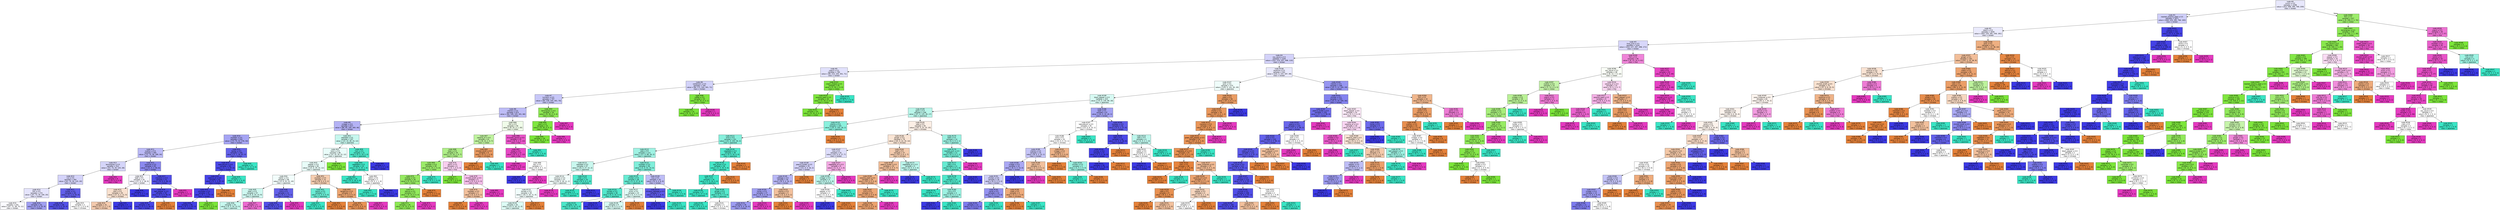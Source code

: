 digraph Tree {
node [shape=box, style="filled", color="black", fontname="helvetica"] ;
edge [fontname="helvetica"] ;
0 [label=<node &#35;0<br/>cumin &le; 0.5<br/>samples = 2298<br/>value = [412, 568, 290, 769, 259]<br/>class = korean>, fillcolor="#e8e8fc"] ;
1 [label=<node &#35;1<br/>roasted_sesame_seed &le; 0.5<br/>samples = 1871<br/>value = [408, 229, 285, 766, 183]<br/>class = korean>, fillcolor="#cfcff9"] ;
0 -> 1 [labeldistance=2.5, labelangle=45, headlabel="True"] ;
2 [label=<node &#35;2<br/>starch &le; 0.5<br/>samples = 1630<br/>value = [403, 229, 281, 536, 181]<br/>class = korean>, fillcolor="#eaeafc"] ;
1 -> 2 ;
3 [label=<node &#35;3<br/>lime_juice &le; 0.5<br/>samples = 1416<br/>value = [253, 227, 267, 498, 171]<br/>class = korean>, fillcolor="#d8d7fa"] ;
2 -> 3 ;
4 [label=<node &#35;4<br/>soy_sauce &le; 0.5<br/>samples = 1326<br/>value = [247, 214, 257, 498, 110]<br/>class = korean>, fillcolor="#d3d2f9"] ;
3 -> 4 ;
5 [label=<node &#35;5<br/>yogurt &le; 0.5<br/>samples = 785<br/>value = [95, 214, 104, 301, 71]<br/>class = korean>, fillcolor="#e1e1fb"] ;
4 -> 5 ;
6 [label=<node &#35;6<br/>cardamom &le; 0.5<br/>samples = 740<br/>value = [94, 171, 103, 301, 71]<br/>class = korean>, fillcolor="#d2d2f9"] ;
5 -> 6 ;
7 [label=<node &#35;7<br/>turmeric &le; 0.5<br/>samples = 707<br/>value = [94, 139, 103, 301, 70]<br/>class = korean>, fillcolor="#c7c7f8"] ;
6 -> 7 ;
8 [label=<node &#35;8<br/>cilantro &le; 0.5<br/>samples = 673<br/>value = [94, 109, 103, 301, 66]<br/>class = korean>, fillcolor="#bdbcf6"] ;
7 -> 8 ;
9 [label=<node &#35;9<br/>vinegar &le; 0.5<br/>samples = 617<br/>value = [86, 85, 100, 300, 46]<br/>class = korean>, fillcolor="#b4b2f5"] ;
8 -> 9 ;
10 [label=<node &#35;10<br/>soybean &le; 0.5<br/>samples = 510<br/>value = [73, 75, 52, 276, 34]<br/>class = korean>, fillcolor="#a5a4f3"] ;
9 -> 10 ;
11 [label=<node &#35;11<br/>scallion &le; 0.5<br/>samples = 405<br/>value = [72, 74, 36, 189, 34]<br/>class = korean>, fillcolor="#bbbaf6"] ;
10 -> 11 ;
12 [label=<node &#35;12<br/>lemongrass &le; 0.5<br/>samples = 312<br/>value = [51, 74, 34, 125, 28]<br/>class = korean>, fillcolor="#d5d5f9"] ;
11 -> 12 ;
13 [label=<node &#35;13<br/>nut &le; 0.5<br/>samples = 304<br/>value = [51, 74, 34, 125, 20]<br/>class = korean>, fillcolor="#d4d3f9"] ;
12 -> 13 ;
14 [label=<node &#35;14<br/>fish &le; 0.5<br/>samples = 274<br/>value = [47, 73, 34, 100, 20]<br/>class = korean>, fillcolor="#e5e4fc"] ;
13 -> 14 ;
15 [label=<node &#35;15<br/>samples = 232<br/>value = [47, 71, 28, 75, 11]<br/>class = korean>, fillcolor="#fafafe"] ;
14 -> 15 ;
16 [label=<node &#35;16<br/>samples = 42<br/>value = [0, 2, 6, 25, 9]<br/>class = korean>, fillcolor="#a09ff2"] ;
14 -> 16 ;
17 [label=<node &#35;17<br/>butter &le; 0.5<br/>samples = 30<br/>value = [4, 1, 0, 25, 0]<br/>class = korean>, fillcolor="#625fea"] ;
13 -> 17 ;
18 [label=<node &#35;18<br/>samples = 28<br/>value = [3, 0, 0, 25, 0]<br/>class = korean>, fillcolor="#5351e8"] ;
17 -> 18 ;
19 [label=<node &#35;19<br/>samples = 2<br/>value = [1, 1, 0, 0, 0]<br/>class = chinese>, fillcolor="#ffffff"] ;
17 -> 19 ;
20 [label=<node &#35;20<br/>samples = 8<br/>value = [0, 0, 0, 0, 8]<br/>class = thai>, fillcolor="#e539c0"] ;
12 -> 20 ;
21 [label=<node &#35;21<br/>cayenne &le; 0.5<br/>samples = 93<br/>value = [21, 0, 2, 64, 6]<br/>class = korean>, fillcolor="#8b89ef"] ;
11 -> 21 ;
22 [label=<node &#35;22<br/>beef &le; 0.5<br/>samples = 42<br/>value = [17, 0, 2, 18, 5]<br/>class = korean>, fillcolor="#f7f7fe"] ;
21 -> 22 ;
23 [label=<node &#35;23<br/>clam &le; 0.5<br/>samples = 35<br/>value = [17, 0, 2, 11, 5]<br/>class = chinese>, fillcolor="#f8e0ce"] ;
22 -> 23 ;
24 [label=<node &#35;24<br/>samples = 31<br/>value = [17, 0, 2, 7, 5]<br/>class = chinese>, fillcolor="#f4caad"] ;
23 -> 24 ;
25 [label=<node &#35;25<br/>samples = 4<br/>value = [0, 0, 0, 4, 0]<br/>class = korean>, fillcolor="#3c39e5"] ;
23 -> 25 ;
26 [label=<node &#35;26<br/>samples = 7<br/>value = [0, 0, 0, 7, 0]<br/>class = korean>, fillcolor="#3c39e5"] ;
22 -> 26 ;
27 [label=<node &#35;27<br/>macaroni &le; 0.5<br/>samples = 51<br/>value = [4, 0, 0, 46, 1]<br/>class = korean>, fillcolor="#514ee8"] ;
21 -> 27 ;
28 [label=<node &#35;28<br/>bell_pepper &le; 0.5<br/>samples = 50<br/>value = [4, 0, 0, 46, 0]<br/>class = korean>, fillcolor="#4d4ae7"] ;
27 -> 28 ;
29 [label=<node &#35;29<br/>samples = 49<br/>value = [3, 0, 0, 46, 0]<br/>class = korean>, fillcolor="#4946e7"] ;
28 -> 29 ;
30 [label=<node &#35;30<br/>samples = 1<br/>value = [1, 0, 0, 0, 0]<br/>class = chinese>, fillcolor="#e58139"] ;
28 -> 30 ;
31 [label=<node &#35;31<br/>samples = 1<br/>value = [0, 0, 0, 0, 1]<br/>class = thai>, fillcolor="#e539c0"] ;
27 -> 31 ;
32 [label=<node &#35;32<br/>barley &le; 0.5<br/>samples = 105<br/>value = [1, 1, 16, 87, 0]<br/>class = korean>, fillcolor="#6361ea"] ;
10 -> 32 ;
33 [label=<node &#35;33<br/>katsuobushi &le; 0.5<br/>samples = 94<br/>value = [1, 1, 5, 87, 0]<br/>class = korean>, fillcolor="#4b49e7"] ;
32 -> 33 ;
34 [label=<node &#35;34<br/>peanut_oil &le; 0.5<br/>samples = 92<br/>value = [1, 1, 3, 87, 0]<br/>class = korean>, fillcolor="#4744e6"] ;
33 -> 34 ;
35 [label=<node &#35;35<br/>chickpea &le; 0.5<br/>samples = 91<br/>value = [0, 1, 3, 87, 0]<br/>class = korean>, fillcolor="#4542e6"] ;
34 -> 35 ;
36 [label=<node &#35;36<br/>samples = 90<br/>value = [0, 0, 3, 87, 0]<br/>class = korean>, fillcolor="#4340e6"] ;
35 -> 36 ;
37 [label=<node &#35;37<br/>samples = 1<br/>value = [0, 1, 0, 0, 0]<br/>class = indian>, fillcolor="#7be539"] ;
35 -> 37 ;
38 [label=<node &#35;38<br/>samples = 1<br/>value = [1, 0, 0, 0, 0]<br/>class = chinese>, fillcolor="#e58139"] ;
34 -> 38 ;
39 [label=<node &#35;39<br/>samples = 2<br/>value = [0, 0, 2, 0, 0]<br/>class = japanese>, fillcolor="#39e5c5"] ;
33 -> 39 ;
40 [label=<node &#35;40<br/>samples = 11<br/>value = [0, 0, 11, 0, 0]<br/>class = japanese>, fillcolor="#39e5c5"] ;
32 -> 40 ;
41 [label=<node &#35;41<br/>seaweed &le; 0.5<br/>samples = 107<br/>value = [13, 10, 48, 24, 12]<br/>class = japanese>, fillcolor="#c6f7ee"] ;
9 -> 41 ;
42 [label=<node &#35;42<br/>raisin &le; 0.5<br/>samples = 86<br/>value = [13, 10, 29, 22, 12]<br/>class = japanese>, fillcolor="#e9fcf9"] ;
41 -> 42 ;
43 [label=<node &#35;43<br/>pepper &le; 0.5<br/>samples = 82<br/>value = [13, 6, 29, 22, 12]<br/>class = japanese>, fillcolor="#e8fcf8"] ;
42 -> 43 ;
44 [label=<node &#35;44<br/>radish &le; 0.5<br/>samples = 68<br/>value = [5, 6, 25, 22, 10]<br/>class = japanese>, fillcolor="#f2fdfb"] ;
43 -> 44 ;
45 [label=<node &#35;45<br/>bean &le; 0.5<br/>samples = 57<br/>value = [5, 6, 24, 13, 9]<br/>class = japanese>, fillcolor="#cef8f0"] ;
44 -> 45 ;
46 [label=<node &#35;46<br/>samples = 52<br/>value = [5, 5, 24, 13, 5]<br/>class = japanese>, fillcolor="#c7f8ef"] ;
45 -> 46 ;
47 [label=<node &#35;47<br/>samples = 5<br/>value = [0, 1, 0, 0, 4]<br/>class = thai>, fillcolor="#ec6ad0"] ;
45 -> 47 ;
48 [label=<node &#35;48<br/>lime &le; 0.5<br/>samples = 11<br/>value = [0, 0, 1, 9, 1]<br/>class = korean>, fillcolor="#6361ea"] ;
44 -> 48 ;
49 [label=<node &#35;49<br/>samples = 10<br/>value = [0, 0, 1, 9, 0]<br/>class = korean>, fillcolor="#524fe8"] ;
48 -> 49 ;
50 [label=<node &#35;50<br/>samples = 1<br/>value = [0, 0, 0, 0, 1]<br/>class = thai>, fillcolor="#e539c0"] ;
48 -> 50 ;
51 [label=<node &#35;51<br/>soybean &le; 0.5<br/>samples = 14<br/>value = [8, 0, 4, 0, 2]<br/>class = chinese>, fillcolor="#f5cdb0"] ;
43 -> 51 ;
52 [label=<node &#35;52<br/>bacon &le; 0.5<br/>samples = 5<br/>value = [1, 0, 4, 0, 0]<br/>class = japanese>, fillcolor="#6aecd4"] ;
51 -> 52 ;
53 [label=<node &#35;53<br/>samples = 4<br/>value = [0, 0, 4, 0, 0]<br/>class = japanese>, fillcolor="#39e5c5"] ;
52 -> 53 ;
54 [label=<node &#35;54<br/>samples = 1<br/>value = [1, 0, 0, 0, 0]<br/>class = chinese>, fillcolor="#e58139"] ;
52 -> 54 ;
55 [label=<node &#35;55<br/>tangerine &le; 0.5<br/>samples = 9<br/>value = [7, 0, 0, 0, 2]<br/>class = chinese>, fillcolor="#eca572"] ;
51 -> 55 ;
56 [label=<node &#35;56<br/>samples = 8<br/>value = [7, 0, 0, 0, 1]<br/>class = chinese>, fillcolor="#e99355"] ;
55 -> 56 ;
57 [label=<node &#35;57<br/>samples = 1<br/>value = [0, 0, 0, 0, 1]<br/>class = thai>, fillcolor="#e539c0"] ;
55 -> 57 ;
58 [label=<node &#35;58<br/>samples = 4<br/>value = [0, 4, 0, 0, 0]<br/>class = indian>, fillcolor="#7be539"] ;
42 -> 58 ;
59 [label=<node &#35;59<br/>ham &le; 0.5<br/>samples = 21<br/>value = [0, 0, 19, 2, 0]<br/>class = japanese>, fillcolor="#4ee8cb"] ;
41 -> 59 ;
60 [label=<node &#35;60<br/>vegetable &le; 0.5<br/>samples = 20<br/>value = [0, 0, 19, 1, 0]<br/>class = japanese>, fillcolor="#43e6c8"] ;
59 -> 60 ;
61 [label=<node &#35;61<br/>samples = 18<br/>value = [0, 0, 18, 0, 0]<br/>class = japanese>, fillcolor="#39e5c5"] ;
60 -> 61 ;
62 [label=<node &#35;62<br/>radish &le; 0.5<br/>samples = 2<br/>value = [0, 0, 1, 1, 0]<br/>class = japanese>, fillcolor="#ffffff"] ;
60 -> 62 ;
63 [label=<node &#35;63<br/>samples = 1<br/>value = [0, 0, 1, 0, 0]<br/>class = japanese>, fillcolor="#39e5c5"] ;
62 -> 63 ;
64 [label=<node &#35;64<br/>samples = 1<br/>value = [0, 0, 0, 1, 0]<br/>class = korean>, fillcolor="#3c39e5"] ;
62 -> 64 ;
65 [label=<node &#35;65<br/>samples = 1<br/>value = [0, 0, 0, 1, 0]<br/>class = korean>, fillcolor="#3c39e5"] ;
59 -> 65 ;
66 [label=<node &#35;66<br/>fish &le; 0.5<br/>samples = 56<br/>value = [8, 24, 3, 1, 20]<br/>class = indian>, fillcolor="#f0fce9"] ;
8 -> 66 ;
67 [label=<node &#35;67<br/>sesame_oil &le; 0.5<br/>samples = 41<br/>value = [8, 24, 2, 0, 7]<br/>class = indian>, fillcolor="#bff29f"] ;
66 -> 67 ;
68 [label=<node &#35;68<br/>bean &le; 0.5<br/>samples = 35<br/>value = [3, 24, 1, 0, 7]<br/>class = indian>, fillcolor="#afef87"] ;
67 -> 68 ;
69 [label=<node &#35;69<br/>soybean &le; 0.5<br/>samples = 29<br/>value = [1, 23, 1, 0, 4]<br/>class = indian>, fillcolor="#9beb69"] ;
68 -> 69 ;
70 [label=<node &#35;70<br/>scallop &le; 0.5<br/>samples = 28<br/>value = [1, 23, 0, 0, 4]<br/>class = indian>, fillcolor="#96ea62"] ;
69 -> 70 ;
71 [label=<node &#35;71<br/>lettuce &le; 0.5<br/>samples = 27<br/>value = [0, 23, 0, 0, 4]<br/>class = indian>, fillcolor="#92ea5b"] ;
70 -> 71 ;
72 [label=<node &#35;72<br/>samples = 26<br/>value = [0, 23, 0, 0, 3]<br/>class = indian>, fillcolor="#8ce853"] ;
71 -> 72 ;
73 [label=<node &#35;73<br/>samples = 1<br/>value = [0, 0, 0, 0, 1]<br/>class = thai>, fillcolor="#e539c0"] ;
71 -> 73 ;
74 [label=<node &#35;74<br/>samples = 1<br/>value = [1, 0, 0, 0, 0]<br/>class = chinese>, fillcolor="#e58139"] ;
70 -> 74 ;
75 [label=<node &#35;75<br/>samples = 1<br/>value = [0, 0, 1, 0, 0]<br/>class = japanese>, fillcolor="#39e5c5"] ;
69 -> 75 ;
76 [label=<node &#35;76<br/>garlic &le; 0.5<br/>samples = 6<br/>value = [2, 1, 0, 0, 3]<br/>class = thai>, fillcolor="#f8ceef"] ;
68 -> 76 ;
77 [label=<node &#35;77<br/>samples = 1<br/>value = [0, 1, 0, 0, 0]<br/>class = indian>, fillcolor="#7be539"] ;
76 -> 77 ;
78 [label=<node &#35;78<br/>chicken_broth &le; 0.5<br/>samples = 5<br/>value = [2, 0, 0, 0, 3]<br/>class = thai>, fillcolor="#f6bdea"] ;
76 -> 78 ;
79 [label=<node &#35;79<br/>soybean &le; 0.5<br/>samples = 3<br/>value = [2, 0, 0, 0, 1]<br/>class = chinese>, fillcolor="#f2c09c"] ;
78 -> 79 ;
80 [label=<node &#35;80<br/>samples = 2<br/>value = [2, 0, 0, 0, 0]<br/>class = chinese>, fillcolor="#e58139"] ;
79 -> 80 ;
81 [label=<node &#35;81<br/>samples = 1<br/>value = [0, 0, 0, 0, 1]<br/>class = thai>, fillcolor="#e539c0"] ;
79 -> 81 ;
82 [label=<node &#35;82<br/>samples = 2<br/>value = [0, 0, 0, 0, 2]<br/>class = thai>, fillcolor="#e539c0"] ;
78 -> 82 ;
83 [label=<node &#35;83<br/>chicken_broth &le; 0.5<br/>samples = 6<br/>value = [5, 0, 1, 0, 0]<br/>class = chinese>, fillcolor="#ea9a61"] ;
67 -> 83 ;
84 [label=<node &#35;84<br/>samples = 5<br/>value = [5, 0, 0, 0, 0]<br/>class = chinese>, fillcolor="#e58139"] ;
83 -> 84 ;
85 [label=<node &#35;85<br/>samples = 1<br/>value = [0, 0, 1, 0, 0]<br/>class = japanese>, fillcolor="#39e5c5"] ;
83 -> 85 ;
86 [label=<node &#35;86<br/>brussels_sprout &le; 0.5<br/>samples = 15<br/>value = [0, 0, 1, 1, 13]<br/>class = thai>, fillcolor="#e955c9"] ;
66 -> 86 ;
87 [label=<node &#35;87<br/>bread &le; 0.5<br/>samples = 14<br/>value = [0, 0, 0, 1, 13]<br/>class = thai>, fillcolor="#e748c5"] ;
86 -> 87 ;
88 [label=<node &#35;88<br/>samples = 12<br/>value = [0, 0, 0, 0, 12]<br/>class = thai>, fillcolor="#e539c0"] ;
87 -> 88 ;
89 [label=<node &#35;89<br/>bay &le; 0.5<br/>samples = 2<br/>value = [0, 0, 0, 1, 1]<br/>class = korean>, fillcolor="#ffffff"] ;
87 -> 89 ;
90 [label=<node &#35;90<br/>samples = 1<br/>value = [0, 0, 0, 1, 0]<br/>class = korean>, fillcolor="#3c39e5"] ;
89 -> 90 ;
91 [label=<node &#35;91<br/>samples = 1<br/>value = [0, 0, 0, 0, 1]<br/>class = thai>, fillcolor="#e539c0"] ;
89 -> 91 ;
92 [label=<node &#35;92<br/>samples = 1<br/>value = [0, 0, 1, 0, 0]<br/>class = japanese>, fillcolor="#39e5c5"] ;
86 -> 92 ;
93 [label=<node &#35;93<br/>lemongrass &le; 0.5<br/>samples = 34<br/>value = [0, 30, 0, 0, 4]<br/>class = indian>, fillcolor="#8de853"] ;
7 -> 93 ;
94 [label=<node &#35;94<br/>basil &le; 0.5<br/>samples = 31<br/>value = [0, 30, 0, 0, 1]<br/>class = indian>, fillcolor="#7fe640"] ;
93 -> 94 ;
95 [label=<node &#35;95<br/>samples = 30<br/>value = [0, 30, 0, 0, 0]<br/>class = indian>, fillcolor="#7be539"] ;
94 -> 95 ;
96 [label=<node &#35;96<br/>samples = 1<br/>value = [0, 0, 0, 0, 1]<br/>class = thai>, fillcolor="#e539c0"] ;
94 -> 96 ;
97 [label=<node &#35;97<br/>samples = 3<br/>value = [0, 0, 0, 0, 3]<br/>class = thai>, fillcolor="#e539c0"] ;
93 -> 97 ;
98 [label=<node &#35;98<br/>coffee &le; 0.5<br/>samples = 33<br/>value = [0, 32, 0, 0, 1]<br/>class = indian>, fillcolor="#7fe63f"] ;
6 -> 98 ;
99 [label=<node &#35;99<br/>samples = 32<br/>value = [0, 32, 0, 0, 0]<br/>class = indian>, fillcolor="#7be539"] ;
98 -> 99 ;
100 [label=<node &#35;100<br/>samples = 1<br/>value = [0, 0, 0, 0, 1]<br/>class = thai>, fillcolor="#e539c0"] ;
98 -> 100 ;
101 [label=<node &#35;101<br/>cream_cheese &le; 0.5<br/>samples = 45<br/>value = [1, 43, 1, 0, 0]<br/>class = indian>, fillcolor="#81e642"] ;
5 -> 101 ;
102 [label=<node &#35;102<br/>sesame_seed &le; 0.5<br/>samples = 44<br/>value = [1, 43, 0, 0, 0]<br/>class = indian>, fillcolor="#7ee63e"] ;
101 -> 102 ;
103 [label=<node &#35;103<br/>samples = 43<br/>value = [0, 43, 0, 0, 0]<br/>class = indian>, fillcolor="#7be539"] ;
102 -> 103 ;
104 [label=<node &#35;104<br/>samples = 1<br/>value = [1, 0, 0, 0, 0]<br/>class = chinese>, fillcolor="#e58139"] ;
102 -> 104 ;
105 [label=<node &#35;105<br/>samples = 1<br/>value = [0, 0, 1, 0, 0]<br/>class = japanese>, fillcolor="#39e5c5"] ;
101 -> 105 ;
106 [label=<node &#35;106<br/>cayenne &le; 0.5<br/>samples = 541<br/>value = [152, 0, 153, 197, 39]<br/>class = korean>, fillcolor="#e9e9fc"] ;
4 -> 106 ;
107 [label=<node &#35;107<br/>pork &le; 0.5<br/>samples = 373<br/>value = [120, 0, 141, 92, 20]<br/>class = japanese>, fillcolor="#effdfa"] ;
106 -> 107 ;
108 [label=<node &#35;108<br/>black_pepper &le; 0.5<br/>samples = 315<br/>value = [73, 0, 135, 89, 18]<br/>class = japanese>, fillcolor="#d7faf3"] ;
107 -> 108 ;
109 [label=<node &#35;109<br/>garlic &le; 0.5<br/>samples = 248<br/>value = [57, 0, 125, 49, 17]<br/>class = japanese>, fillcolor="#b9f6ea"] ;
108 -> 109 ;
110 [label=<node &#35;110<br/>cilantro &le; 0.5<br/>samples = 155<br/>value = [25, 0, 102, 26, 2]<br/>class = japanese>, fillcolor="#8af0dd"] ;
109 -> 110 ;
111 [label=<node &#35;111<br/>wine &le; 0.5<br/>samples = 151<br/>value = [21, 0, 102, 26, 2]<br/>class = japanese>, fillcolor="#87efdc"] ;
110 -> 111 ;
112 [label=<node &#35;112<br/>sake &le; 0.5<br/>samples = 113<br/>value = [17, 0, 68, 26, 2]<br/>class = japanese>, fillcolor="#9ff2e3"] ;
111 -> 112 ;
113 [label=<node &#35;113<br/>seaweed &le; 0.5<br/>samples = 57<br/>value = [16, 0, 27, 12, 2]<br/>class = japanese>, fillcolor="#caf8ef"] ;
112 -> 113 ;
114 [label=<node &#35;114<br/>coconut &le; 0.5<br/>samples = 47<br/>value = [16, 0, 18, 11, 2]<br/>class = japanese>, fillcolor="#f2fdfb"] ;
113 -> 114 ;
115 [label=<node &#35;115<br/>tomato &le; 0.5<br/>samples = 45<br/>value = [16, 0, 18, 11, 0]<br/>class = japanese>, fillcolor="#f1fdfb"] ;
114 -> 115 ;
116 [label=<node &#35;116<br/>samples = 42<br/>value = [13, 0, 18, 11, 0]<br/>class = japanese>, fillcolor="#ddfbf5"] ;
115 -> 116 ;
117 [label=<node &#35;117<br/>samples = 3<br/>value = [3, 0, 0, 0, 0]<br/>class = chinese>, fillcolor="#e58139"] ;
115 -> 117 ;
118 [label=<node &#35;118<br/>samples = 2<br/>value = [0, 0, 0, 0, 2]<br/>class = thai>, fillcolor="#e539c0"] ;
114 -> 118 ;
119 [label=<node &#35;119<br/>cider &le; 0.5<br/>samples = 10<br/>value = [0, 0, 9, 1, 0]<br/>class = japanese>, fillcolor="#4fe8cb"] ;
113 -> 119 ;
120 [label=<node &#35;120<br/>samples = 9<br/>value = [0, 0, 9, 0, 0]<br/>class = japanese>, fillcolor="#39e5c5"] ;
119 -> 120 ;
121 [label=<node &#35;121<br/>samples = 1<br/>value = [0, 0, 0, 1, 0]<br/>class = korean>, fillcolor="#3c39e5"] ;
119 -> 121 ;
122 [label=<node &#35;122<br/>soybean &le; 0.5<br/>samples = 56<br/>value = [1, 0, 41, 14, 0]<br/>class = japanese>, fillcolor="#80eeda"] ;
112 -> 122 ;
123 [label=<node &#35;123<br/>chicken &le; 0.5<br/>samples = 46<br/>value = [1, 0, 37, 8, 0]<br/>class = japanese>, fillcolor="#68ebd3"] ;
122 -> 123 ;
124 [label=<node &#35;124<br/>tomato &le; 0.5<br/>samples = 36<br/>value = [0, 0, 32, 4, 0]<br/>class = japanese>, fillcolor="#52e8cc"] ;
123 -> 124 ;
125 [label=<node &#35;125<br/>samples = 35<br/>value = [0, 0, 32, 3, 0]<br/>class = japanese>, fillcolor="#4ce7ca"] ;
124 -> 125 ;
126 [label=<node &#35;126<br/>samples = 1<br/>value = [0, 0, 0, 1, 0]<br/>class = korean>, fillcolor="#3c39e5"] ;
124 -> 126 ;
127 [label=<node &#35;127<br/>onion &le; 0.5<br/>samples = 10<br/>value = [1, 0, 5, 4, 0]<br/>class = japanese>, fillcolor="#defbf5"] ;
123 -> 127 ;
128 [label=<node &#35;128<br/>samples = 9<br/>value = [0, 0, 5, 4, 0]<br/>class = japanese>, fillcolor="#d7faf3"] ;
127 -> 128 ;
129 [label=<node &#35;129<br/>samples = 1<br/>value = [1, 0, 0, 0, 0]<br/>class = chinese>, fillcolor="#e58139"] ;
127 -> 129 ;
130 [label=<node &#35;130<br/>rice &le; 0.5<br/>samples = 10<br/>value = [0, 0, 4, 6, 0]<br/>class = korean>, fillcolor="#bebdf6"] ;
122 -> 130 ;
131 [label=<node &#35;131<br/>chinese_cabbage &le; 0.5<br/>samples = 7<br/>value = [0, 0, 1, 6, 0]<br/>class = korean>, fillcolor="#5d5ae9"] ;
130 -> 131 ;
132 [label=<node &#35;132<br/>samples = 6<br/>value = [0, 0, 0, 6, 0]<br/>class = korean>, fillcolor="#3c39e5"] ;
131 -> 132 ;
133 [label=<node &#35;133<br/>samples = 1<br/>value = [0, 0, 1, 0, 0]<br/>class = japanese>, fillcolor="#39e5c5"] ;
131 -> 133 ;
134 [label=<node &#35;134<br/>samples = 3<br/>value = [0, 0, 3, 0, 0]<br/>class = japanese>, fillcolor="#39e5c5"] ;
130 -> 134 ;
135 [label=<node &#35;135<br/>vegetable &le; 0.5<br/>samples = 38<br/>value = [4, 0, 34, 0, 0]<br/>class = japanese>, fillcolor="#50e8cc"] ;
111 -> 135 ;
136 [label=<node &#35;136<br/>star_anise &le; 0.5<br/>samples = 36<br/>value = [2, 0, 34, 0, 0]<br/>class = japanese>, fillcolor="#45e7c8"] ;
135 -> 136 ;
137 [label=<node &#35;137<br/>fish &le; 0.5<br/>samples = 35<br/>value = [1, 0, 34, 0, 0]<br/>class = japanese>, fillcolor="#3fe6c7"] ;
136 -> 137 ;
138 [label=<node &#35;138<br/>samples = 27<br/>value = [0, 0, 27, 0, 0]<br/>class = japanese>, fillcolor="#39e5c5"] ;
137 -> 138 ;
139 [label=<node &#35;139<br/>ginger &le; 0.5<br/>samples = 8<br/>value = [1, 0, 7, 0, 0]<br/>class = japanese>, fillcolor="#55e9cd"] ;
137 -> 139 ;
140 [label=<node &#35;140<br/>samples = 6<br/>value = [0, 0, 6, 0, 0]<br/>class = japanese>, fillcolor="#39e5c5"] ;
139 -> 140 ;
141 [label=<node &#35;141<br/>samples = 2<br/>value = [1, 0, 1, 0, 0]<br/>class = chinese>, fillcolor="#ffffff"] ;
139 -> 141 ;
142 [label=<node &#35;142<br/>samples = 1<br/>value = [1, 0, 0, 0, 0]<br/>class = chinese>, fillcolor="#e58139"] ;
136 -> 142 ;
143 [label=<node &#35;143<br/>samples = 2<br/>value = [2, 0, 0, 0, 0]<br/>class = chinese>, fillcolor="#e58139"] ;
135 -> 143 ;
144 [label=<node &#35;144<br/>samples = 4<br/>value = [4, 0, 0, 0, 0]<br/>class = chinese>, fillcolor="#e58139"] ;
110 -> 144 ;
145 [label=<node &#35;145<br/>sake &le; 0.5<br/>samples = 93<br/>value = [32, 0, 23, 23, 15]<br/>class = chinese>, fillcolor="#fcefe6"] ;
109 -> 145 ;
146 [label=<node &#35;146<br/>ginger &le; 0.5<br/>samples = 79<br/>value = [32, 0, 14, 19, 14]<br/>class = chinese>, fillcolor="#f9e4d4"] ;
145 -> 146 ;
147 [label=<node &#35;147<br/>rice &le; 0.5<br/>samples = 42<br/>value = [12, 0, 6, 17, 7]<br/>class = korean>, fillcolor="#dedefb"] ;
146 -> 147 ;
148 [label=<node &#35;148<br/>peanut_butter &le; 0.5<br/>samples = 33<br/>value = [11, 0, 4, 16, 2]<br/>class = korean>, fillcolor="#d3d2f9"] ;
147 -> 148 ;
149 [label=<node &#35;149<br/>cabbage &le; 0.5<br/>samples = 30<br/>value = [8, 0, 4, 16, 2]<br/>class = korean>, fillcolor="#b8b7f6"] ;
148 -> 149 ;
150 [label=<node &#35;150<br/>honey &le; 0.5<br/>samples = 27<br/>value = [6, 0, 4, 16, 1]<br/>class = korean>, fillcolor="#a2a1f3"] ;
149 -> 150 ;
151 [label=<node &#35;151<br/>samples = 26<br/>value = [6, 0, 4, 16, 0]<br/>class = korean>, fillcolor="#9d9cf2"] ;
150 -> 151 ;
152 [label=<node &#35;152<br/>samples = 1<br/>value = [0, 0, 0, 0, 1]<br/>class = thai>, fillcolor="#e539c0"] ;
150 -> 152 ;
153 [label=<node &#35;153<br/>cilantro &le; 0.5<br/>samples = 3<br/>value = [2, 0, 0, 0, 1]<br/>class = chinese>, fillcolor="#f2c09c"] ;
149 -> 153 ;
154 [label=<node &#35;154<br/>samples = 2<br/>value = [2, 0, 0, 0, 0]<br/>class = chinese>, fillcolor="#e58139"] ;
153 -> 154 ;
155 [label=<node &#35;155<br/>samples = 1<br/>value = [0, 0, 0, 0, 1]<br/>class = thai>, fillcolor="#e539c0"] ;
153 -> 155 ;
156 [label=<node &#35;156<br/>samples = 3<br/>value = [3, 0, 0, 0, 0]<br/>class = chinese>, fillcolor="#e58139"] ;
148 -> 156 ;
157 [label=<node &#35;157<br/>vegetable_oil &le; 0.5<br/>samples = 9<br/>value = [1, 0, 2, 1, 5]<br/>class = thai>, fillcolor="#f4aae4"] ;
147 -> 157 ;
158 [label=<node &#35;158<br/>vinegar &le; 0.5<br/>samples = 4<br/>value = [1, 0, 2, 1, 0]<br/>class = japanese>, fillcolor="#bdf6ec"] ;
157 -> 158 ;
159 [label=<node &#35;159<br/>pepper &le; 0.5<br/>samples = 2<br/>value = [1, 0, 0, 1, 0]<br/>class = chinese>, fillcolor="#ffffff"] ;
158 -> 159 ;
160 [label=<node &#35;160<br/>samples = 1<br/>value = [0, 0, 0, 1, 0]<br/>class = korean>, fillcolor="#3c39e5"] ;
159 -> 160 ;
161 [label=<node &#35;161<br/>samples = 1<br/>value = [1, 0, 0, 0, 0]<br/>class = chinese>, fillcolor="#e58139"] ;
159 -> 161 ;
162 [label=<node &#35;162<br/>samples = 2<br/>value = [0, 0, 2, 0, 0]<br/>class = japanese>, fillcolor="#39e5c5"] ;
158 -> 162 ;
163 [label=<node &#35;163<br/>samples = 5<br/>value = [0, 0, 0, 0, 5]<br/>class = thai>, fillcolor="#e539c0"] ;
157 -> 163 ;
164 [label=<node &#35;164<br/>beef &le; 0.5<br/>samples = 37<br/>value = [20, 0, 8, 2, 7]<br/>class = chinese>, fillcolor="#f4cbad"] ;
146 -> 164 ;
165 [label=<node &#35;165<br/>peanut_butter &le; 0.5<br/>samples = 32<br/>value = [20, 0, 5, 0, 7]<br/>class = chinese>, fillcolor="#f1bd98"] ;
164 -> 165 ;
166 [label=<node &#35;166<br/>sesame_seed &le; 0.5<br/>samples = 29<br/>value = [20, 0, 5, 0, 4]<br/>class = chinese>, fillcolor="#efb083"] ;
165 -> 166 ;
167 [label=<node &#35;167<br/>mint &le; 0.5<br/>samples = 27<br/>value = [20, 0, 3, 0, 4]<br/>class = chinese>, fillcolor="#eda775"] ;
166 -> 167 ;
168 [label=<node &#35;168<br/>samples = 26<br/>value = [20, 0, 3, 0, 3]<br/>class = chinese>, fillcolor="#eca26d"] ;
167 -> 168 ;
169 [label=<node &#35;169<br/>samples = 1<br/>value = [0, 0, 0, 0, 1]<br/>class = thai>, fillcolor="#e539c0"] ;
167 -> 169 ;
170 [label=<node &#35;170<br/>samples = 2<br/>value = [0, 0, 2, 0, 0]<br/>class = japanese>, fillcolor="#39e5c5"] ;
166 -> 170 ;
171 [label=<node &#35;171<br/>samples = 3<br/>value = [0, 0, 0, 0, 3]<br/>class = thai>, fillcolor="#e539c0"] ;
165 -> 171 ;
172 [label=<node &#35;172<br/>vegetable_oil &le; 0.5<br/>samples = 5<br/>value = [0, 0, 3, 2, 0]<br/>class = japanese>, fillcolor="#bdf6ec"] ;
164 -> 172 ;
173 [label=<node &#35;173<br/>samples = 2<br/>value = [0, 0, 0, 2, 0]<br/>class = korean>, fillcolor="#3c39e5"] ;
172 -> 173 ;
174 [label=<node &#35;174<br/>samples = 3<br/>value = [0, 0, 3, 0, 0]<br/>class = japanese>, fillcolor="#39e5c5"] ;
172 -> 174 ;
175 [label=<node &#35;175<br/>beef &le; 0.5<br/>samples = 14<br/>value = [0, 0, 9, 4, 1]<br/>class = japanese>, fillcolor="#9cf2e2"] ;
145 -> 175 ;
176 [label=<node &#35;176<br/>roasted_pork &le; 0.5<br/>samples = 12<br/>value = [0, 0, 9, 2, 1]<br/>class = japanese>, fillcolor="#74edd6"] ;
175 -> 176 ;
177 [label=<node &#35;177<br/>kelp &le; 0.5<br/>samples = 11<br/>value = [0, 0, 9, 2, 0]<br/>class = japanese>, fillcolor="#65ebd2"] ;
176 -> 177 ;
178 [label=<node &#35;178<br/>fish &le; 0.5<br/>samples = 10<br/>value = [0, 0, 9, 1, 0]<br/>class = japanese>, fillcolor="#4fe8cb"] ;
177 -> 178 ;
179 [label=<node &#35;179<br/>samples = 7<br/>value = [0, 0, 7, 0, 0]<br/>class = japanese>, fillcolor="#39e5c5"] ;
178 -> 179 ;
180 [label=<node &#35;180<br/>rice &le; 0.5<br/>samples = 3<br/>value = [0, 0, 2, 1, 0]<br/>class = japanese>, fillcolor="#9cf2e2"] ;
178 -> 180 ;
181 [label=<node &#35;181<br/>samples = 1<br/>value = [0, 0, 0, 1, 0]<br/>class = korean>, fillcolor="#3c39e5"] ;
180 -> 181 ;
182 [label=<node &#35;182<br/>samples = 2<br/>value = [0, 0, 2, 0, 0]<br/>class = japanese>, fillcolor="#39e5c5"] ;
180 -> 182 ;
183 [label=<node &#35;183<br/>samples = 1<br/>value = [0, 0, 0, 1, 0]<br/>class = korean>, fillcolor="#3c39e5"] ;
177 -> 183 ;
184 [label=<node &#35;184<br/>samples = 1<br/>value = [0, 0, 0, 0, 1]<br/>class = thai>, fillcolor="#e539c0"] ;
176 -> 184 ;
185 [label=<node &#35;185<br/>samples = 2<br/>value = [0, 0, 0, 2, 0]<br/>class = korean>, fillcolor="#3c39e5"] ;
175 -> 185 ;
186 [label=<node &#35;186<br/>beef &le; 0.5<br/>samples = 67<br/>value = [16, 0, 10, 40, 1]<br/>class = korean>, fillcolor="#a3a2f3"] ;
108 -> 186 ;
187 [label=<node &#35;187<br/>katsuobushi &le; 0.5<br/>samples = 35<br/>value = [13, 0, 8, 13, 1]<br/>class = chinese>, fillcolor="#ffffff"] ;
186 -> 187 ;
188 [label=<node &#35;188<br/>wine &le; 0.5<br/>samples = 32<br/>value = [13, 0, 5, 13, 1]<br/>class = chinese>, fillcolor="#ffffff"] ;
187 -> 188 ;
189 [label=<node &#35;189<br/>cilantro &le; 0.5<br/>samples = 25<br/>value = [8, 0, 3, 13, 1]<br/>class = korean>, fillcolor="#c6c5f7"] ;
188 -> 189 ;
190 [label=<node &#35;190<br/>vinegar &le; 0.5<br/>samples = 22<br/>value = [6, 0, 3, 13, 0]<br/>class = korean>, fillcolor="#aaa8f4"] ;
189 -> 190 ;
191 [label=<node &#35;191<br/>chicken &le; 0.5<br/>samples = 18<br/>value = [6, 0, 3, 9, 0]<br/>class = korean>, fillcolor="#cecef8"] ;
190 -> 191 ;
192 [label=<node &#35;192<br/>carrot &le; 0.5<br/>samples = 14<br/>value = [3, 0, 2, 9, 0]<br/>class = korean>, fillcolor="#9593f1"] ;
191 -> 192 ;
193 [label=<node &#35;193<br/>samples = 12<br/>value = [3, 0, 0, 9, 0]<br/>class = korean>, fillcolor="#7d7bee"] ;
192 -> 193 ;
194 [label=<node &#35;194<br/>samples = 2<br/>value = [0, 0, 2, 0, 0]<br/>class = japanese>, fillcolor="#39e5c5"] ;
192 -> 194 ;
195 [label=<node &#35;195<br/>meat &le; 0.5<br/>samples = 4<br/>value = [3, 0, 1, 0, 0]<br/>class = chinese>, fillcolor="#eeab7b"] ;
191 -> 195 ;
196 [label=<node &#35;196<br/>samples = 3<br/>value = [3, 0, 0, 0, 0]<br/>class = chinese>, fillcolor="#e58139"] ;
195 -> 196 ;
197 [label=<node &#35;197<br/>samples = 1<br/>value = [0, 0, 1, 0, 0]<br/>class = japanese>, fillcolor="#39e5c5"] ;
195 -> 197 ;
198 [label=<node &#35;198<br/>samples = 4<br/>value = [0, 0, 0, 4, 0]<br/>class = korean>, fillcolor="#3c39e5"] ;
190 -> 198 ;
199 [label=<node &#35;199<br/>pea &le; 0.5<br/>samples = 3<br/>value = [2, 0, 0, 0, 1]<br/>class = chinese>, fillcolor="#f2c09c"] ;
189 -> 199 ;
200 [label=<node &#35;200<br/>samples = 1<br/>value = [0, 0, 0, 0, 1]<br/>class = thai>, fillcolor="#e539c0"] ;
199 -> 200 ;
201 [label=<node &#35;201<br/>samples = 2<br/>value = [2, 0, 0, 0, 0]<br/>class = chinese>, fillcolor="#e58139"] ;
199 -> 201 ;
202 [label=<node &#35;202<br/>vinegar &le; 0.5<br/>samples = 7<br/>value = [5, 0, 2, 0, 0]<br/>class = chinese>, fillcolor="#efb388"] ;
188 -> 202 ;
203 [label=<node &#35;203<br/>samples = 4<br/>value = [4, 0, 0, 0, 0]<br/>class = chinese>, fillcolor="#e58139"] ;
202 -> 203 ;
204 [label=<node &#35;204<br/>chicken &le; 0.5<br/>samples = 3<br/>value = [1, 0, 2, 0, 0]<br/>class = japanese>, fillcolor="#9cf2e2"] ;
202 -> 204 ;
205 [label=<node &#35;205<br/>samples = 2<br/>value = [0, 0, 2, 0, 0]<br/>class = japanese>, fillcolor="#39e5c5"] ;
204 -> 205 ;
206 [label=<node &#35;206<br/>samples = 1<br/>value = [1, 0, 0, 0, 0]<br/>class = chinese>, fillcolor="#e58139"] ;
204 -> 206 ;
207 [label=<node &#35;207<br/>samples = 3<br/>value = [0, 0, 3, 0, 0]<br/>class = japanese>, fillcolor="#39e5c5"] ;
187 -> 207 ;
208 [label=<node &#35;208<br/>soybean &le; 0.5<br/>samples = 32<br/>value = [3, 0, 2, 27, 0]<br/>class = korean>, fillcolor="#5e5be9"] ;
186 -> 208 ;
209 [label=<node &#35;209<br/>leek &le; 0.5<br/>samples = 28<br/>value = [2, 0, 0, 26, 0]<br/>class = korean>, fillcolor="#4b48e7"] ;
208 -> 209 ;
210 [label=<node &#35;210<br/>chicken &le; 0.5<br/>samples = 27<br/>value = [1, 0, 0, 26, 0]<br/>class = korean>, fillcolor="#4441e6"] ;
209 -> 210 ;
211 [label=<node &#35;211<br/>samples = 26<br/>value = [0, 0, 0, 26, 0]<br/>class = korean>, fillcolor="#3c39e5"] ;
210 -> 211 ;
212 [label=<node &#35;212<br/>samples = 1<br/>value = [1, 0, 0, 0, 0]<br/>class = chinese>, fillcolor="#e58139"] ;
210 -> 212 ;
213 [label=<node &#35;213<br/>samples = 1<br/>value = [1, 0, 0, 0, 0]<br/>class = chinese>, fillcolor="#e58139"] ;
209 -> 213 ;
214 [label=<node &#35;214<br/>sake &le; 0.5<br/>samples = 4<br/>value = [1, 0, 2, 1, 0]<br/>class = japanese>, fillcolor="#bdf6ec"] ;
208 -> 214 ;
215 [label=<node &#35;215<br/>radish &le; 0.5<br/>samples = 2<br/>value = [1, 0, 0, 1, 0]<br/>class = chinese>, fillcolor="#ffffff"] ;
214 -> 215 ;
216 [label=<node &#35;216<br/>samples = 1<br/>value = [0, 0, 0, 1, 0]<br/>class = korean>, fillcolor="#3c39e5"] ;
215 -> 216 ;
217 [label=<node &#35;217<br/>samples = 1<br/>value = [1, 0, 0, 0, 0]<br/>class = chinese>, fillcolor="#e58139"] ;
215 -> 217 ;
218 [label=<node &#35;218<br/>samples = 2<br/>value = [0, 0, 2, 0, 0]<br/>class = japanese>, fillcolor="#39e5c5"] ;
214 -> 218 ;
219 [label=<node &#35;219<br/>yeast &le; 0.5<br/>samples = 58<br/>value = [47, 0, 6, 3, 2]<br/>class = chinese>, fillcolor="#ea9c63"] ;
107 -> 219 ;
220 [label=<node &#35;220<br/>shallot &le; 0.5<br/>samples = 56<br/>value = [47, 0, 6, 1, 2]<br/>class = chinese>, fillcolor="#ea985d"] ;
219 -> 220 ;
221 [label=<node &#35;221<br/>macaroni &le; 0.5<br/>samples = 55<br/>value = [47, 0, 6, 1, 1]<br/>class = chinese>, fillcolor="#e99659"] ;
220 -> 221 ;
222 [label=<node &#35;222<br/>green_bell_pepper &le; 0.5<br/>samples = 54<br/>value = [47, 0, 6, 1, 0]<br/>class = chinese>, fillcolor="#e99356"] ;
221 -> 222 ;
223 [label=<node &#35;223<br/>vegetable_oil &le; 0.5<br/>samples = 53<br/>value = [47, 0, 5, 1, 0]<br/>class = chinese>, fillcolor="#e89152"] ;
222 -> 223 ;
224 [label=<node &#35;224<br/>clam &le; 0.5<br/>samples = 38<br/>value = [37, 0, 1, 0, 0]<br/>class = chinese>, fillcolor="#e6843e"] ;
223 -> 224 ;
225 [label=<node &#35;225<br/>samples = 37<br/>value = [37, 0, 0, 0, 0]<br/>class = chinese>, fillcolor="#e58139"] ;
224 -> 225 ;
226 [label=<node &#35;226<br/>samples = 1<br/>value = [0, 0, 1, 0, 0]<br/>class = japanese>, fillcolor="#39e5c5"] ;
224 -> 226 ;
227 [label=<node &#35;227<br/>cane_molasses &le; 0.5<br/>samples = 15<br/>value = [10, 0, 4, 1, 0]<br/>class = chinese>, fillcolor="#f1ba93"] ;
223 -> 227 ;
228 [label=<node &#35;228<br/>sesame_oil &le; 0.5<br/>samples = 13<br/>value = [10, 0, 2, 1, 0]<br/>class = chinese>, fillcolor="#eca36f"] ;
227 -> 228 ;
229 [label=<node &#35;229<br/>sake &le; 0.5<br/>samples = 9<br/>value = [8, 0, 1, 0, 0]<br/>class = chinese>, fillcolor="#e89152"] ;
228 -> 229 ;
230 [label=<node &#35;230<br/>samples = 6<br/>value = [6, 0, 0, 0, 0]<br/>class = chinese>, fillcolor="#e58139"] ;
229 -> 230 ;
231 [label=<node &#35;231<br/>samples = 3<br/>value = [2, 0, 1, 0, 0]<br/>class = chinese>, fillcolor="#f2c09c"] ;
229 -> 231 ;
232 [label=<node &#35;232<br/>pepper &le; 0.5<br/>samples = 4<br/>value = [2, 0, 1, 1, 0]<br/>class = chinese>, fillcolor="#f6d5bd"] ;
228 -> 232 ;
233 [label=<node &#35;233<br/>samples = 2<br/>value = [0, 0, 1, 1, 0]<br/>class = japanese>, fillcolor="#ffffff"] ;
232 -> 233 ;
234 [label=<node &#35;234<br/>samples = 2<br/>value = [2, 0, 0, 0, 0]<br/>class = chinese>, fillcolor="#e58139"] ;
232 -> 234 ;
235 [label=<node &#35;235<br/>samples = 2<br/>value = [0, 0, 2, 0, 0]<br/>class = japanese>, fillcolor="#39e5c5"] ;
227 -> 235 ;
236 [label=<node &#35;236<br/>samples = 1<br/>value = [0, 0, 1, 0, 0]<br/>class = japanese>, fillcolor="#39e5c5"] ;
222 -> 236 ;
237 [label=<node &#35;237<br/>samples = 1<br/>value = [0, 0, 0, 0, 1]<br/>class = thai>, fillcolor="#e539c0"] ;
221 -> 237 ;
238 [label=<node &#35;238<br/>samples = 1<br/>value = [0, 0, 0, 0, 1]<br/>class = thai>, fillcolor="#e539c0"] ;
220 -> 238 ;
239 [label=<node &#35;239<br/>samples = 2<br/>value = [0, 0, 0, 2, 0]<br/>class = korean>, fillcolor="#3c39e5"] ;
219 -> 239 ;
240 [label=<node &#35;240<br/>cilantro &le; 0.5<br/>samples = 168<br/>value = [32, 0, 12, 105, 19]<br/>class = korean>, fillcolor="#9695f1"] ;
106 -> 240 ;
241 [label=<node &#35;241<br/>chicken &le; 0.5<br/>samples = 153<br/>value = [22, 0, 10, 105, 16]<br/>class = korean>, fillcolor="#8382ef"] ;
240 -> 241 ;
242 [label=<node &#35;242<br/>peanut_butter &le; 0.5<br/>samples = 129<br/>value = [17, 0, 5, 99, 8]<br/>class = korean>, fillcolor="#706eec"] ;
241 -> 242 ;
243 [label=<node &#35;243<br/>peanut &le; 0.5<br/>samples = 124<br/>value = [17, 0, 5, 99, 3]<br/>class = korean>, fillcolor="#6a67eb"] ;
242 -> 243 ;
244 [label=<node &#35;244<br/>wine &le; 0.5<br/>samples = 120<br/>value = [15, 0, 5, 99, 1]<br/>class = korean>, fillcolor="#6361ea"] ;
243 -> 244 ;
245 [label=<node &#35;245<br/>celery_oil &le; 0.5<br/>samples = 114<br/>value = [11, 0, 5, 97, 1]<br/>class = korean>, fillcolor="#5c5ae9"] ;
244 -> 245 ;
246 [label=<node &#35;246<br/>star_anise &le; 0.5<br/>samples = 112<br/>value = [9, 0, 5, 97, 1]<br/>class = korean>, fillcolor="#5856e9"] ;
245 -> 246 ;
247 [label=<node &#35;247<br/>sherry &le; 0.5<br/>samples = 110<br/>value = [7, 0, 5, 97, 1]<br/>class = korean>, fillcolor="#5552e8"] ;
246 -> 247 ;
248 [label=<node &#35;248<br/>mussel &le; 0.5<br/>samples = 108<br/>value = [6, 0, 4, 97, 1]<br/>class = korean>, fillcolor="#514ee8"] ;
247 -> 248 ;
249 [label=<node &#35;249<br/>samples = 105<br/>value = [4, 0, 4, 96, 1]<br/>class = korean>, fillcolor="#4d4be7"] ;
248 -> 249 ;
250 [label=<node &#35;250<br/>samples = 3<br/>value = [2, 0, 0, 1, 0]<br/>class = chinese>, fillcolor="#f2c09c"] ;
248 -> 250 ;
251 [label=<node &#35;251<br/>rice &le; 0.5<br/>samples = 2<br/>value = [1, 0, 1, 0, 0]<br/>class = chinese>, fillcolor="#ffffff"] ;
247 -> 251 ;
252 [label=<node &#35;252<br/>samples = 1<br/>value = [1, 0, 0, 0, 0]<br/>class = chinese>, fillcolor="#e58139"] ;
251 -> 252 ;
253 [label=<node &#35;253<br/>samples = 1<br/>value = [0, 0, 1, 0, 0]<br/>class = japanese>, fillcolor="#39e5c5"] ;
251 -> 253 ;
254 [label=<node &#35;254<br/>samples = 2<br/>value = [2, 0, 0, 0, 0]<br/>class = chinese>, fillcolor="#e58139"] ;
246 -> 254 ;
255 [label=<node &#35;255<br/>samples = 2<br/>value = [2, 0, 0, 0, 0]<br/>class = chinese>, fillcolor="#e58139"] ;
245 -> 255 ;
256 [label=<node &#35;256<br/>black_pepper &le; 0.5<br/>samples = 6<br/>value = [4, 0, 0, 2, 0]<br/>class = chinese>, fillcolor="#f2c09c"] ;
244 -> 256 ;
257 [label=<node &#35;257<br/>samples = 4<br/>value = [4, 0, 0, 0, 0]<br/>class = chinese>, fillcolor="#e58139"] ;
256 -> 257 ;
258 [label=<node &#35;258<br/>samples = 2<br/>value = [0, 0, 0, 2, 0]<br/>class = korean>, fillcolor="#3c39e5"] ;
256 -> 258 ;
259 [label=<node &#35;259<br/>pork &le; 0.5<br/>samples = 4<br/>value = [2, 0, 0, 0, 2]<br/>class = chinese>, fillcolor="#ffffff"] ;
243 -> 259 ;
260 [label=<node &#35;260<br/>samples = 2<br/>value = [0, 0, 0, 0, 2]<br/>class = thai>, fillcolor="#e539c0"] ;
259 -> 260 ;
261 [label=<node &#35;261<br/>samples = 2<br/>value = [2, 0, 0, 0, 0]<br/>class = chinese>, fillcolor="#e58139"] ;
259 -> 261 ;
262 [label=<node &#35;262<br/>samples = 5<br/>value = [0, 0, 0, 0, 5]<br/>class = thai>, fillcolor="#e539c0"] ;
242 -> 262 ;
263 [label=<node &#35;263<br/>black_pepper &le; 0.5<br/>samples = 24<br/>value = [5, 0, 5, 6, 8]<br/>class = thai>, fillcolor="#fce9f8"] ;
241 -> 263 ;
264 [label=<node &#35;264<br/>sesame_oil &le; 0.5<br/>samples = 19<br/>value = [5, 0, 4, 2, 8]<br/>class = thai>, fillcolor="#f9d5f2"] ;
263 -> 264 ;
265 [label=<node &#35;265<br/>shiitake &le; 0.5<br/>samples = 7<br/>value = [0, 0, 1, 0, 6]<br/>class = thai>, fillcolor="#e95acb"] ;
264 -> 265 ;
266 [label=<node &#35;266<br/>samples = 6<br/>value = [0, 0, 0, 0, 6]<br/>class = thai>, fillcolor="#e539c0"] ;
265 -> 266 ;
267 [label=<node &#35;267<br/>samples = 1<br/>value = [0, 0, 1, 0, 0]<br/>class = japanese>, fillcolor="#39e5c5"] ;
265 -> 267 ;
268 [label=<node &#35;268<br/>sesame_seed &le; 0.5<br/>samples = 12<br/>value = [5, 0, 3, 2, 2]<br/>class = chinese>, fillcolor="#f9e3d3"] ;
264 -> 268 ;
269 [label=<node &#35;269<br/>garlic &le; 0.5<br/>samples = 9<br/>value = [5, 0, 1, 2, 1]<br/>class = chinese>, fillcolor="#f4c9aa"] ;
268 -> 269 ;
270 [label=<node &#35;270<br/>pepper &le; 0.5<br/>samples = 4<br/>value = [1, 0, 0, 2, 1]<br/>class = korean>, fillcolor="#bebdf6"] ;
269 -> 270 ;
271 [label=<node &#35;271<br/>mustard &le; 0.5<br/>samples = 3<br/>value = [1, 0, 0, 2, 0]<br/>class = korean>, fillcolor="#9e9cf2"] ;
270 -> 271 ;
272 [label=<node &#35;272<br/>samples = 2<br/>value = [0, 0, 0, 2, 0]<br/>class = korean>, fillcolor="#3c39e5"] ;
271 -> 272 ;
273 [label=<node &#35;273<br/>samples = 1<br/>value = [1, 0, 0, 0, 0]<br/>class = chinese>, fillcolor="#e58139"] ;
271 -> 273 ;
274 [label=<node &#35;274<br/>samples = 1<br/>value = [0, 0, 0, 0, 1]<br/>class = thai>, fillcolor="#e539c0"] ;
270 -> 274 ;
275 [label=<node &#35;275<br/>carrot &le; 0.5<br/>samples = 5<br/>value = [4, 0, 1, 0, 0]<br/>class = chinese>, fillcolor="#eca06a"] ;
269 -> 275 ;
276 [label=<node &#35;276<br/>samples = 4<br/>value = [4, 0, 0, 0, 0]<br/>class = chinese>, fillcolor="#e58139"] ;
275 -> 276 ;
277 [label=<node &#35;277<br/>samples = 1<br/>value = [0, 0, 1, 0, 0]<br/>class = japanese>, fillcolor="#39e5c5"] ;
275 -> 277 ;
278 [label=<node &#35;278<br/>bell_pepper &le; 0.5<br/>samples = 3<br/>value = [0, 0, 2, 0, 1]<br/>class = japanese>, fillcolor="#9cf2e2"] ;
268 -> 278 ;
279 [label=<node &#35;279<br/>samples = 2<br/>value = [0, 0, 2, 0, 0]<br/>class = japanese>, fillcolor="#39e5c5"] ;
278 -> 279 ;
280 [label=<node &#35;280<br/>samples = 1<br/>value = [0, 0, 0, 0, 1]<br/>class = thai>, fillcolor="#e539c0"] ;
278 -> 280 ;
281 [label=<node &#35;281<br/>honey &le; 0.5<br/>samples = 5<br/>value = [0, 0, 1, 4, 0]<br/>class = korean>, fillcolor="#6d6aec"] ;
263 -> 281 ;
282 [label=<node &#35;282<br/>samples = 4<br/>value = [0, 0, 0, 4, 0]<br/>class = korean>, fillcolor="#3c39e5"] ;
281 -> 282 ;
283 [label=<node &#35;283<br/>samples = 1<br/>value = [0, 0, 1, 0, 0]<br/>class = japanese>, fillcolor="#39e5c5"] ;
281 -> 283 ;
284 [label=<node &#35;284<br/>fish &le; 0.5<br/>samples = 15<br/>value = [10, 0, 2, 0, 3]<br/>class = chinese>, fillcolor="#f0b68c"] ;
240 -> 284 ;
285 [label=<node &#35;285<br/>carrot &le; 0.5<br/>samples = 11<br/>value = [9, 0, 2, 0, 0]<br/>class = chinese>, fillcolor="#eb9d65"] ;
284 -> 285 ;
286 [label=<node &#35;286<br/>scallion &le; 0.5<br/>samples = 10<br/>value = [9, 0, 1, 0, 0]<br/>class = chinese>, fillcolor="#e88f4f"] ;
285 -> 286 ;
287 [label=<node &#35;287<br/>vinegar &le; 0.5<br/>samples = 2<br/>value = [1, 0, 1, 0, 0]<br/>class = chinese>, fillcolor="#ffffff"] ;
286 -> 287 ;
288 [label=<node &#35;288<br/>samples = 1<br/>value = [0, 0, 1, 0, 0]<br/>class = japanese>, fillcolor="#39e5c5"] ;
287 -> 288 ;
289 [label=<node &#35;289<br/>samples = 1<br/>value = [1, 0, 0, 0, 0]<br/>class = chinese>, fillcolor="#e58139"] ;
287 -> 289 ;
290 [label=<node &#35;290<br/>samples = 8<br/>value = [8, 0, 0, 0, 0]<br/>class = chinese>, fillcolor="#e58139"] ;
286 -> 290 ;
291 [label=<node &#35;291<br/>samples = 1<br/>value = [0, 0, 1, 0, 0]<br/>class = japanese>, fillcolor="#39e5c5"] ;
285 -> 291 ;
292 [label=<node &#35;292<br/>garlic &le; 0.5<br/>samples = 4<br/>value = [1, 0, 0, 0, 3]<br/>class = thai>, fillcolor="#ee7bd5"] ;
284 -> 292 ;
293 [label=<node &#35;293<br/>samples = 1<br/>value = [1, 0, 0, 0, 0]<br/>class = chinese>, fillcolor="#e58139"] ;
292 -> 293 ;
294 [label=<node &#35;294<br/>samples = 3<br/>value = [0, 0, 0, 0, 3]<br/>class = thai>, fillcolor="#e539c0"] ;
292 -> 294 ;
295 [label=<node &#35;295<br/>fish &le; 0.5<br/>samples = 90<br/>value = [6, 13, 10, 0, 61]<br/>class = thai>, fillcolor="#ef84d8"] ;
3 -> 295 ;
296 [label=<node &#35;296<br/>soy_sauce &le; 0.5<br/>samples = 38<br/>value = [6, 13, 7, 0, 12]<br/>class = indian>, fillcolor="#fafef7"] ;
295 -> 296 ;
297 [label=<node &#35;297<br/>scallion &le; 0.5<br/>samples = 23<br/>value = [1, 13, 4, 0, 5]<br/>class = indian>, fillcolor="#c4f3a7"] ;
296 -> 297 ;
298 [label=<node &#35;298<br/>vinegar &le; 0.5<br/>samples = 19<br/>value = [1, 12, 4, 0, 2]<br/>class = indian>, fillcolor="#b9f195"] ;
297 -> 298 ;
299 [label=<node &#35;299<br/>shallot &le; 0.5<br/>samples = 17<br/>value = [1, 12, 2, 0, 2]<br/>class = indian>, fillcolor="#a7ee7b"] ;
298 -> 299 ;
300 [label=<node &#35;300<br/>beef &le; 0.5<br/>samples = 15<br/>value = [1, 12, 1, 0, 1]<br/>class = indian>, fillcolor="#97eb63"] ;
299 -> 300 ;
301 [label=<node &#35;301<br/>crab &le; 0.5<br/>samples = 14<br/>value = [1, 12, 1, 0, 0]<br/>class = indian>, fillcolor="#8fe957"] ;
300 -> 301 ;
302 [label=<node &#35;302<br/>bean &le; 0.5<br/>samples = 13<br/>value = [1, 12, 0, 0, 0]<br/>class = indian>, fillcolor="#86e749"] ;
301 -> 302 ;
303 [label=<node &#35;303<br/>samples = 11<br/>value = [0, 11, 0, 0, 0]<br/>class = indian>, fillcolor="#7be539"] ;
302 -> 303 ;
304 [label=<node &#35;304<br/>squash &le; 0.5<br/>samples = 2<br/>value = [1, 1, 0, 0, 0]<br/>class = chinese>, fillcolor="#ffffff"] ;
302 -> 304 ;
305 [label=<node &#35;305<br/>samples = 1<br/>value = [1, 0, 0, 0, 0]<br/>class = chinese>, fillcolor="#e58139"] ;
304 -> 305 ;
306 [label=<node &#35;306<br/>samples = 1<br/>value = [0, 1, 0, 0, 0]<br/>class = indian>, fillcolor="#7be539"] ;
304 -> 306 ;
307 [label=<node &#35;307<br/>samples = 1<br/>value = [0, 0, 1, 0, 0]<br/>class = japanese>, fillcolor="#39e5c5"] ;
301 -> 307 ;
308 [label=<node &#35;308<br/>samples = 1<br/>value = [0, 0, 0, 0, 1]<br/>class = thai>, fillcolor="#e539c0"] ;
300 -> 308 ;
309 [label=<node &#35;309<br/>butter &le; 0.5<br/>samples = 2<br/>value = [0, 0, 1, 0, 1]<br/>class = japanese>, fillcolor="#ffffff"] ;
299 -> 309 ;
310 [label=<node &#35;310<br/>samples = 1<br/>value = [0, 0, 1, 0, 0]<br/>class = japanese>, fillcolor="#39e5c5"] ;
309 -> 310 ;
311 [label=<node &#35;311<br/>samples = 1<br/>value = [0, 0, 0, 0, 1]<br/>class = thai>, fillcolor="#e539c0"] ;
309 -> 311 ;
312 [label=<node &#35;312<br/>samples = 2<br/>value = [0, 0, 2, 0, 0]<br/>class = japanese>, fillcolor="#39e5c5"] ;
298 -> 312 ;
313 [label=<node &#35;313<br/>yogurt &le; 0.5<br/>samples = 4<br/>value = [0, 1, 0, 0, 3]<br/>class = thai>, fillcolor="#ee7bd5"] ;
297 -> 313 ;
314 [label=<node &#35;314<br/>samples = 3<br/>value = [0, 0, 0, 0, 3]<br/>class = thai>, fillcolor="#e539c0"] ;
313 -> 314 ;
315 [label=<node &#35;315<br/>samples = 1<br/>value = [0, 1, 0, 0, 0]<br/>class = indian>, fillcolor="#7be539"] ;
313 -> 315 ;
316 [label=<node &#35;316<br/>sesame_oil &le; 0.5<br/>samples = 15<br/>value = [5, 0, 3, 0, 7]<br/>class = thai>, fillcolor="#fad7f2"] ;
296 -> 316 ;
317 [label=<node &#35;317<br/>sesame_seed &le; 0.5<br/>samples = 8<br/>value = [0, 0, 3, 0, 5]<br/>class = thai>, fillcolor="#f5b0e6"] ;
316 -> 317 ;
318 [label=<node &#35;318<br/>lime &le; 0.5<br/>samples = 6<br/>value = [0, 0, 1, 0, 5]<br/>class = thai>, fillcolor="#ea61cd"] ;
317 -> 318 ;
319 [label=<node &#35;319<br/>samples = 5<br/>value = [0, 0, 0, 0, 5]<br/>class = thai>, fillcolor="#e539c0"] ;
318 -> 319 ;
320 [label=<node &#35;320<br/>samples = 1<br/>value = [0, 0, 1, 0, 0]<br/>class = japanese>, fillcolor="#39e5c5"] ;
318 -> 320 ;
321 [label=<node &#35;321<br/>samples = 2<br/>value = [0, 0, 2, 0, 0]<br/>class = japanese>, fillcolor="#39e5c5"] ;
317 -> 321 ;
322 [label=<node &#35;322<br/>black_pepper &le; 0.5<br/>samples = 7<br/>value = [5, 0, 0, 0, 2]<br/>class = chinese>, fillcolor="#efb388"] ;
316 -> 322 ;
323 [label=<node &#35;323<br/>wine &le; 0.5<br/>samples = 6<br/>value = [5, 0, 0, 0, 1]<br/>class = chinese>, fillcolor="#ea9a61"] ;
322 -> 323 ;
324 [label=<node &#35;324<br/>samples = 5<br/>value = [5, 0, 0, 0, 0]<br/>class = chinese>, fillcolor="#e58139"] ;
323 -> 324 ;
325 [label=<node &#35;325<br/>samples = 1<br/>value = [0, 0, 0, 0, 1]<br/>class = thai>, fillcolor="#e539c0"] ;
323 -> 325 ;
326 [label=<node &#35;326<br/>samples = 1<br/>value = [0, 0, 0, 0, 1]<br/>class = thai>, fillcolor="#e539c0"] ;
322 -> 326 ;
327 [label=<node &#35;327<br/>sake &le; 0.5<br/>samples = 52<br/>value = [0, 0, 3, 0, 49]<br/>class = thai>, fillcolor="#e745c4"] ;
295 -> 327 ;
328 [label=<node &#35;328<br/>litchi &le; 0.5<br/>samples = 51<br/>value = [0, 0, 2, 0, 49]<br/>class = thai>, fillcolor="#e641c3"] ;
327 -> 328 ;
329 [label=<node &#35;329<br/>orange_juice &le; 0.5<br/>samples = 50<br/>value = [0, 0, 1, 0, 49]<br/>class = thai>, fillcolor="#e63dc1"] ;
328 -> 329 ;
330 [label=<node &#35;330<br/>samples = 48<br/>value = [0, 0, 0, 0, 48]<br/>class = thai>, fillcolor="#e539c0"] ;
329 -> 330 ;
331 [label=<node &#35;331<br/>honey &le; 0.5<br/>samples = 2<br/>value = [0, 0, 1, 0, 1]<br/>class = japanese>, fillcolor="#ffffff"] ;
329 -> 331 ;
332 [label=<node &#35;332<br/>samples = 1<br/>value = [0, 0, 1, 0, 0]<br/>class = japanese>, fillcolor="#39e5c5"] ;
331 -> 332 ;
333 [label=<node &#35;333<br/>samples = 1<br/>value = [0, 0, 0, 0, 1]<br/>class = thai>, fillcolor="#e539c0"] ;
331 -> 333 ;
334 [label=<node &#35;334<br/>samples = 1<br/>value = [0, 0, 1, 0, 0]<br/>class = japanese>, fillcolor="#39e5c5"] ;
328 -> 334 ;
335 [label=<node &#35;335<br/>samples = 1<br/>value = [0, 0, 1, 0, 0]<br/>class = japanese>, fillcolor="#39e5c5"] ;
327 -> 335 ;
336 [label=<node &#35;336<br/>pork &le; 0.5<br/>samples = 214<br/>value = [150, 2, 14, 38, 10]<br/>class = chinese>, fillcolor="#eeaf81"] ;
2 -> 336 ;
337 [label=<node &#35;337<br/>ginger &le; 0.5<br/>samples = 162<br/>value = [101, 2, 14, 36, 9]<br/>class = chinese>, fillcolor="#f2be99"] ;
336 -> 337 ;
338 [label=<node &#35;338<br/>coconut &le; 0.5<br/>samples = 79<br/>value = [37, 0, 9, 25, 8]<br/>class = chinese>, fillcolor="#f9e3d3"] ;
337 -> 338 ;
339 [label=<node &#35;339<br/>chicken_broth &le; 0.5<br/>samples = 75<br/>value = [37, 0, 8, 25, 5]<br/>class = chinese>, fillcolor="#f9e1cf"] ;
338 -> 339 ;
340 [label=<node &#35;340<br/>cane_molasses &le; 0.5<br/>samples = 62<br/>value = [28, 0, 7, 25, 2]<br/>class = chinese>, fillcolor="#fdf5ef"] ;
339 -> 340 ;
341 [label=<node &#35;341<br/>seaweed &le; 0.5<br/>samples = 59<br/>value = [28, 0, 6, 25, 0]<br/>class = chinese>, fillcolor="#fdf4ee"] ;
340 -> 341 ;
342 [label=<node &#35;342<br/>carrot &le; 0.5<br/>samples = 57<br/>value = [28, 0, 4, 25, 0]<br/>class = chinese>, fillcolor="#fdf3ec"] ;
341 -> 342 ;
343 [label=<node &#35;343<br/>nut &le; 0.5<br/>samples = 47<br/>value = [26, 0, 4, 17, 0]<br/>class = chinese>, fillcolor="#f7d9c4"] ;
342 -> 343 ;
344 [label=<node &#35;344<br/>soy_sauce &le; 0.5<br/>samples = 41<br/>value = [25, 0, 4, 12, 0]<br/>class = chinese>, fillcolor="#f3c7a6"] ;
343 -> 344 ;
345 [label=<node &#35;345<br/>shrimp &le; 0.5<br/>samples = 19<br/>value = [8, 0, 3, 8, 0]<br/>class = chinese>, fillcolor="#ffffff"] ;
344 -> 345 ;
346 [label=<node &#35;346<br/>chicken &le; 0.5<br/>samples = 15<br/>value = [5, 0, 2, 8, 0]<br/>class = korean>, fillcolor="#c4c4f7"] ;
345 -> 346 ;
347 [label=<node &#35;347<br/>vinegar &le; 0.5<br/>samples = 13<br/>value = [3, 0, 2, 8, 0]<br/>class = korean>, fillcolor="#9d9cf2"] ;
346 -> 347 ;
348 [label=<node &#35;348<br/>samples = 11<br/>value = [2, 0, 1, 8, 0]<br/>class = korean>, fillcolor="#7d7bee"] ;
347 -> 348 ;
349 [label=<node &#35;349<br/>samples = 2<br/>value = [1, 0, 1, 0, 0]<br/>class = chinese>, fillcolor="#ffffff"] ;
347 -> 349 ;
350 [label=<node &#35;350<br/>samples = 2<br/>value = [2, 0, 0, 0, 0]<br/>class = chinese>, fillcolor="#e58139"] ;
346 -> 350 ;
351 [label=<node &#35;351<br/>wheat &le; 0.5<br/>samples = 4<br/>value = [3, 0, 1, 0, 0]<br/>class = chinese>, fillcolor="#eeab7b"] ;
345 -> 351 ;
352 [label=<node &#35;352<br/>samples = 3<br/>value = [3, 0, 0, 0, 0]<br/>class = chinese>, fillcolor="#e58139"] ;
351 -> 352 ;
353 [label=<node &#35;353<br/>samples = 1<br/>value = [0, 0, 1, 0, 0]<br/>class = japanese>, fillcolor="#39e5c5"] ;
351 -> 353 ;
354 [label=<node &#35;354<br/>tomato &le; 0.5<br/>samples = 22<br/>value = [17, 0, 1, 4, 0]<br/>class = chinese>, fillcolor="#eca470"] ;
344 -> 354 ;
355 [label=<node &#35;355<br/>cucumber &le; 0.5<br/>samples = 21<br/>value = [17, 0, 1, 3, 0]<br/>class = chinese>, fillcolor="#eb9d65"] ;
354 -> 355 ;
356 [label=<node &#35;356<br/>radish &le; 0.5<br/>samples = 20<br/>value = [17, 0, 1, 2, 0]<br/>class = chinese>, fillcolor="#e9965a"] ;
355 -> 356 ;
357 [label=<node &#35;357<br/>samples = 19<br/>value = [17, 0, 1, 1, 0]<br/>class = chinese>, fillcolor="#e88f4f"] ;
356 -> 357 ;
358 [label=<node &#35;358<br/>samples = 1<br/>value = [0, 0, 0, 1, 0]<br/>class = korean>, fillcolor="#3c39e5"] ;
356 -> 358 ;
359 [label=<node &#35;359<br/>samples = 1<br/>value = [0, 0, 0, 1, 0]<br/>class = korean>, fillcolor="#3c39e5"] ;
355 -> 359 ;
360 [label=<node &#35;360<br/>samples = 1<br/>value = [0, 0, 0, 1, 0]<br/>class = korean>, fillcolor="#3c39e5"] ;
354 -> 360 ;
361 [label=<node &#35;361<br/>pineapple &le; 0.5<br/>samples = 6<br/>value = [1, 0, 0, 5, 0]<br/>class = korean>, fillcolor="#6361ea"] ;
343 -> 361 ;
362 [label=<node &#35;362<br/>samples = 5<br/>value = [0, 0, 0, 5, 0]<br/>class = korean>, fillcolor="#3c39e5"] ;
361 -> 362 ;
363 [label=<node &#35;363<br/>samples = 1<br/>value = [1, 0, 0, 0, 0]<br/>class = chinese>, fillcolor="#e58139"] ;
361 -> 363 ;
364 [label=<node &#35;364<br/>vinegar &le; 0.5<br/>samples = 10<br/>value = [2, 0, 0, 8, 0]<br/>class = korean>, fillcolor="#6d6aec"] ;
342 -> 364 ;
365 [label=<node &#35;365<br/>samples = 7<br/>value = [0, 0, 0, 7, 0]<br/>class = korean>, fillcolor="#3c39e5"] ;
364 -> 365 ;
366 [label=<node &#35;366<br/>bacon &le; 0.5<br/>samples = 3<br/>value = [2, 0, 0, 1, 0]<br/>class = chinese>, fillcolor="#f2c09c"] ;
364 -> 366 ;
367 [label=<node &#35;367<br/>samples = 2<br/>value = [2, 0, 0, 0, 0]<br/>class = chinese>, fillcolor="#e58139"] ;
366 -> 367 ;
368 [label=<node &#35;368<br/>samples = 1<br/>value = [0, 0, 0, 1, 0]<br/>class = korean>, fillcolor="#3c39e5"] ;
366 -> 368 ;
369 [label=<node &#35;369<br/>samples = 2<br/>value = [0, 0, 2, 0, 0]<br/>class = japanese>, fillcolor="#39e5c5"] ;
341 -> 369 ;
370 [label=<node &#35;370<br/>apricot &le; 0.5<br/>samples = 3<br/>value = [0, 0, 1, 0, 2]<br/>class = thai>, fillcolor="#f29ce0"] ;
340 -> 370 ;
371 [label=<node &#35;371<br/>samples = 2<br/>value = [0, 0, 0, 0, 2]<br/>class = thai>, fillcolor="#e539c0"] ;
370 -> 371 ;
372 [label=<node &#35;372<br/>samples = 1<br/>value = [0, 0, 1, 0, 0]<br/>class = japanese>, fillcolor="#39e5c5"] ;
370 -> 372 ;
373 [label=<node &#35;373<br/>cayenne &le; 0.5<br/>samples = 13<br/>value = [9, 0, 1, 0, 3]<br/>class = chinese>, fillcolor="#efb388"] ;
339 -> 373 ;
374 [label=<node &#35;374<br/>onion &le; 0.5<br/>samples = 9<br/>value = [8, 0, 1, 0, 0]<br/>class = chinese>, fillcolor="#e89152"] ;
373 -> 374 ;
375 [label=<node &#35;375<br/>samples = 8<br/>value = [8, 0, 0, 0, 0]<br/>class = chinese>, fillcolor="#e58139"] ;
374 -> 375 ;
376 [label=<node &#35;376<br/>samples = 1<br/>value = [0, 0, 1, 0, 0]<br/>class = japanese>, fillcolor="#39e5c5"] ;
374 -> 376 ;
377 [label=<node &#35;377<br/>scallion &le; 0.5<br/>samples = 4<br/>value = [1, 0, 0, 0, 3]<br/>class = thai>, fillcolor="#ee7bd5"] ;
373 -> 377 ;
378 [label=<node &#35;378<br/>samples = 3<br/>value = [0, 0, 0, 0, 3]<br/>class = thai>, fillcolor="#e539c0"] ;
377 -> 378 ;
379 [label=<node &#35;379<br/>samples = 1<br/>value = [1, 0, 0, 0, 0]<br/>class = chinese>, fillcolor="#e58139"] ;
377 -> 379 ;
380 [label=<node &#35;380<br/>vanilla &le; 0.5<br/>samples = 4<br/>value = [0, 0, 1, 0, 3]<br/>class = thai>, fillcolor="#ee7bd5"] ;
338 -> 380 ;
381 [label=<node &#35;381<br/>samples = 3<br/>value = [0, 0, 0, 0, 3]<br/>class = thai>, fillcolor="#e539c0"] ;
380 -> 381 ;
382 [label=<node &#35;382<br/>samples = 1<br/>value = [0, 0, 1, 0, 0]<br/>class = japanese>, fillcolor="#39e5c5"] ;
380 -> 382 ;
383 [label=<node &#35;383<br/>cream &le; 0.5<br/>samples = 83<br/>value = [64, 2, 5, 11, 1]<br/>class = chinese>, fillcolor="#eca26d"] ;
337 -> 383 ;
384 [label=<node &#35;384<br/>sake &le; 0.5<br/>samples = 80<br/>value = [64, 0, 5, 11, 0]<br/>class = chinese>, fillcolor="#eb9e67"] ;
383 -> 384 ;
385 [label=<node &#35;385<br/>wheat &le; 0.5<br/>samples = 56<br/>value = [51, 0, 2, 3, 0]<br/>class = chinese>, fillcolor="#e78d4c"] ;
384 -> 385 ;
386 [label=<node &#35;386<br/>mackerel &le; 0.5<br/>samples = 51<br/>value = [49, 0, 0, 2, 0]<br/>class = chinese>, fillcolor="#e68641"] ;
385 -> 386 ;
387 [label=<node &#35;387<br/>brown_rice &le; 0.5<br/>samples = 50<br/>value = [49, 0, 0, 1, 0]<br/>class = chinese>, fillcolor="#e6843d"] ;
386 -> 387 ;
388 [label=<node &#35;388<br/>samples = 49<br/>value = [49, 0, 0, 0, 0]<br/>class = chinese>, fillcolor="#e58139"] ;
387 -> 388 ;
389 [label=<node &#35;389<br/>samples = 1<br/>value = [0, 0, 0, 1, 0]<br/>class = korean>, fillcolor="#3c39e5"] ;
387 -> 389 ;
390 [label=<node &#35;390<br/>samples = 1<br/>value = [0, 0, 0, 1, 0]<br/>class = korean>, fillcolor="#3c39e5"] ;
386 -> 390 ;
391 [label=<node &#35;391<br/>soybean &le; 0.5<br/>samples = 5<br/>value = [2, 0, 2, 1, 0]<br/>class = chinese>, fillcolor="#ffffff"] ;
385 -> 391 ;
392 [label=<node &#35;392<br/>nut &le; 0.5<br/>samples = 3<br/>value = [2, 0, 0, 1, 0]<br/>class = chinese>, fillcolor="#f2c09c"] ;
391 -> 392 ;
393 [label=<node &#35;393<br/>samples = 2<br/>value = [2, 0, 0, 0, 0]<br/>class = chinese>, fillcolor="#e58139"] ;
392 -> 393 ;
394 [label=<node &#35;394<br/>samples = 1<br/>value = [0, 0, 0, 1, 0]<br/>class = korean>, fillcolor="#3c39e5"] ;
392 -> 394 ;
395 [label=<node &#35;395<br/>samples = 2<br/>value = [0, 0, 2, 0, 0]<br/>class = japanese>, fillcolor="#39e5c5"] ;
391 -> 395 ;
396 [label=<node &#35;396<br/>scallion &le; 0.5<br/>samples = 24<br/>value = [13, 0, 3, 8, 0]<br/>class = chinese>, fillcolor="#f7d8c1"] ;
384 -> 396 ;
397 [label=<node &#35;397<br/>celery_oil &le; 0.5<br/>samples = 9<br/>value = [2, 0, 2, 5, 0]<br/>class = korean>, fillcolor="#abaaf4"] ;
396 -> 397 ;
398 [label=<node &#35;398<br/>chicken_broth &le; 0.5<br/>samples = 7<br/>value = [0, 0, 2, 5, 0]<br/>class = korean>, fillcolor="#8a88ef"] ;
397 -> 398 ;
399 [label=<node &#35;399<br/>mackerel &le; 0.5<br/>samples = 6<br/>value = [0, 0, 1, 5, 0]<br/>class = korean>, fillcolor="#6361ea"] ;
398 -> 399 ;
400 [label=<node &#35;400<br/>samples = 4<br/>value = [0, 0, 0, 4, 0]<br/>class = korean>, fillcolor="#3c39e5"] ;
399 -> 400 ;
401 [label=<node &#35;401<br/>samples = 2<br/>value = [0, 0, 1, 1, 0]<br/>class = japanese>, fillcolor="#ffffff"] ;
399 -> 401 ;
402 [label=<node &#35;402<br/>samples = 1<br/>value = [0, 0, 1, 0, 0]<br/>class = japanese>, fillcolor="#39e5c5"] ;
398 -> 402 ;
403 [label=<node &#35;403<br/>samples = 2<br/>value = [2, 0, 0, 0, 0]<br/>class = chinese>, fillcolor="#e58139"] ;
397 -> 403 ;
404 [label=<node &#35;404<br/>white_wine &le; 0.5<br/>samples = 15<br/>value = [11, 0, 1, 3, 0]<br/>class = chinese>, fillcolor="#eeab7b"] ;
396 -> 404 ;
405 [label=<node &#35;405<br/>grape_juice &le; 0.5<br/>samples = 13<br/>value = [11, 0, 1, 1, 0]<br/>class = chinese>, fillcolor="#e9965a"] ;
404 -> 405 ;
406 [label=<node &#35;406<br/>vegetable &le; 0.5<br/>samples = 12<br/>value = [11, 0, 0, 1, 0]<br/>class = chinese>, fillcolor="#e78c4b"] ;
405 -> 406 ;
407 [label=<node &#35;407<br/>samples = 9<br/>value = [9, 0, 0, 0, 0]<br/>class = chinese>, fillcolor="#e58139"] ;
406 -> 407 ;
408 [label=<node &#35;408<br/>sesame_oil &le; 0.5<br/>samples = 3<br/>value = [2, 0, 0, 1, 0]<br/>class = chinese>, fillcolor="#f2c09c"] ;
406 -> 408 ;
409 [label=<node &#35;409<br/>samples = 1<br/>value = [0, 0, 0, 1, 0]<br/>class = korean>, fillcolor="#3c39e5"] ;
408 -> 409 ;
410 [label=<node &#35;410<br/>samples = 2<br/>value = [2, 0, 0, 0, 0]<br/>class = chinese>, fillcolor="#e58139"] ;
408 -> 410 ;
411 [label=<node &#35;411<br/>samples = 1<br/>value = [0, 0, 1, 0, 0]<br/>class = japanese>, fillcolor="#39e5c5"] ;
405 -> 411 ;
412 [label=<node &#35;412<br/>samples = 2<br/>value = [0, 0, 0, 2, 0]<br/>class = korean>, fillcolor="#3c39e5"] ;
404 -> 412 ;
413 [label=<node &#35;413<br/>tomato &le; 0.5<br/>samples = 3<br/>value = [0, 2, 0, 0, 1]<br/>class = indian>, fillcolor="#bdf29c"] ;
383 -> 413 ;
414 [label=<node &#35;414<br/>samples = 1<br/>value = [0, 0, 0, 0, 1]<br/>class = thai>, fillcolor="#e539c0"] ;
413 -> 414 ;
415 [label=<node &#35;415<br/>samples = 2<br/>value = [0, 2, 0, 0, 0]<br/>class = indian>, fillcolor="#7be539"] ;
413 -> 415 ;
416 [label=<node &#35;416<br/>fish &le; 0.5<br/>samples = 52<br/>value = [49, 0, 0, 2, 1]<br/>class = chinese>, fillcolor="#e78945"] ;
336 -> 416 ;
417 [label=<node &#35;417<br/>lettuce &le; 0.5<br/>samples = 50<br/>value = [49, 0, 0, 1, 0]<br/>class = chinese>, fillcolor="#e6843d"] ;
416 -> 417 ;
418 [label=<node &#35;418<br/>samples = 49<br/>value = [49, 0, 0, 0, 0]<br/>class = chinese>, fillcolor="#e58139"] ;
417 -> 418 ;
419 [label=<node &#35;419<br/>samples = 1<br/>value = [0, 0, 0, 1, 0]<br/>class = korean>, fillcolor="#3c39e5"] ;
417 -> 419 ;
420 [label=<node &#35;420<br/>squid &le; 0.5<br/>samples = 2<br/>value = [0, 0, 0, 1, 1]<br/>class = korean>, fillcolor="#ffffff"] ;
416 -> 420 ;
421 [label=<node &#35;421<br/>samples = 1<br/>value = [0, 0, 0, 0, 1]<br/>class = thai>, fillcolor="#e539c0"] ;
420 -> 421 ;
422 [label=<node &#35;422<br/>samples = 1<br/>value = [0, 0, 0, 1, 0]<br/>class = korean>, fillcolor="#3c39e5"] ;
420 -> 422 ;
423 [label=<node &#35;423<br/>cilantro &le; 0.5<br/>samples = 241<br/>value = [5, 0, 4, 230, 2]<br/>class = korean>, fillcolor="#4542e6"] ;
1 -> 423 ;
424 [label=<node &#35;424<br/>palm &le; 0.5<br/>samples = 239<br/>value = [4, 0, 4, 230, 1]<br/>class = korean>, fillcolor="#4341e6"] ;
423 -> 424 ;
425 [label=<node &#35;425<br/>peanut_oil &le; 0.5<br/>samples = 238<br/>value = [4, 0, 4, 230, 0]<br/>class = korean>, fillcolor="#4340e6"] ;
424 -> 425 ;
426 [label=<node &#35;426<br/>wasabi &le; 0.5<br/>samples = 237<br/>value = [3, 0, 4, 230, 0]<br/>class = korean>, fillcolor="#423fe6"] ;
425 -> 426 ;
427 [label=<node &#35;427<br/>enokidake &le; 0.5<br/>samples = 236<br/>value = [3, 0, 3, 230, 0]<br/>class = korean>, fillcolor="#413ee6"] ;
426 -> 427 ;
428 [label=<node &#35;428<br/>tuna &le; 0.5<br/>samples = 229<br/>value = [2, 0, 2, 225, 0]<br/>class = korean>, fillcolor="#3f3ce5"] ;
427 -> 428 ;
429 [label=<node &#35;429<br/>beef_broth &le; 0.5<br/>samples = 224<br/>value = [2, 0, 1, 221, 0]<br/>class = korean>, fillcolor="#3f3ce5"] ;
428 -> 429 ;
430 [label=<node &#35;430<br/>starch &le; 0.5<br/>samples = 215<br/>value = [1, 0, 1, 213, 0]<br/>class = korean>, fillcolor="#3e3be5"] ;
429 -> 430 ;
431 [label=<node &#35;431<br/>seaweed &le; 0.5<br/>samples = 204<br/>value = [0, 0, 1, 203, 0]<br/>class = korean>, fillcolor="#3d3ae5"] ;
430 -> 431 ;
432 [label=<node &#35;432<br/>samples = 189<br/>value = [0, 0, 0, 189, 0]<br/>class = korean>, fillcolor="#3c39e5"] ;
431 -> 432 ;
433 [label=<node &#35;433<br/>egg &le; 0.5<br/>samples = 15<br/>value = [0, 0, 1, 14, 0]<br/>class = korean>, fillcolor="#4a47e7"] ;
431 -> 433 ;
434 [label=<node &#35;434<br/>samples = 11<br/>value = [0, 0, 0, 11, 0]<br/>class = korean>, fillcolor="#3c39e5"] ;
433 -> 434 ;
435 [label=<node &#35;435<br/>scallion &le; 0.5<br/>samples = 4<br/>value = [0, 0, 1, 3, 0]<br/>class = korean>, fillcolor="#7d7bee"] ;
433 -> 435 ;
436 [label=<node &#35;436<br/>samples = 1<br/>value = [0, 0, 1, 0, 0]<br/>class = japanese>, fillcolor="#39e5c5"] ;
435 -> 436 ;
437 [label=<node &#35;437<br/>samples = 3<br/>value = [0, 0, 0, 3, 0]<br/>class = korean>, fillcolor="#3c39e5"] ;
435 -> 437 ;
438 [label=<node &#35;438<br/>vegetable_oil &le; 0.5<br/>samples = 11<br/>value = [1, 0, 0, 10, 0]<br/>class = korean>, fillcolor="#504de8"] ;
430 -> 438 ;
439 [label=<node &#35;439<br/>samples = 9<br/>value = [0, 0, 0, 9, 0]<br/>class = korean>, fillcolor="#3c39e5"] ;
438 -> 439 ;
440 [label=<node &#35;440<br/>black_pepper &le; 0.5<br/>samples = 2<br/>value = [1, 0, 0, 1, 0]<br/>class = chinese>, fillcolor="#ffffff"] ;
438 -> 440 ;
441 [label=<node &#35;441<br/>samples = 1<br/>value = [0, 0, 0, 1, 0]<br/>class = korean>, fillcolor="#3c39e5"] ;
440 -> 441 ;
442 [label=<node &#35;442<br/>samples = 1<br/>value = [1, 0, 0, 0, 0]<br/>class = chinese>, fillcolor="#e58139"] ;
440 -> 442 ;
443 [label=<node &#35;443<br/>vinegar &le; 0.5<br/>samples = 9<br/>value = [1, 0, 0, 8, 0]<br/>class = korean>, fillcolor="#5452e8"] ;
429 -> 443 ;
444 [label=<node &#35;444<br/>samples = 8<br/>value = [0, 0, 0, 8, 0]<br/>class = korean>, fillcolor="#3c39e5"] ;
443 -> 444 ;
445 [label=<node &#35;445<br/>samples = 1<br/>value = [1, 0, 0, 0, 0]<br/>class = chinese>, fillcolor="#e58139"] ;
443 -> 445 ;
446 [label=<node &#35;446<br/>ginger &le; 0.5<br/>samples = 5<br/>value = [0, 0, 1, 4, 0]<br/>class = korean>, fillcolor="#6d6aec"] ;
428 -> 446 ;
447 [label=<node &#35;447<br/>samples = 4<br/>value = [0, 0, 0, 4, 0]<br/>class = korean>, fillcolor="#3c39e5"] ;
446 -> 447 ;
448 [label=<node &#35;448<br/>samples = 1<br/>value = [0, 0, 1, 0, 0]<br/>class = japanese>, fillcolor="#39e5c5"] ;
446 -> 448 ;
449 [label=<node &#35;449<br/>nira &le; 0.5<br/>samples = 7<br/>value = [1, 0, 1, 5, 0]<br/>class = korean>, fillcolor="#7d7bee"] ;
427 -> 449 ;
450 [label=<node &#35;450<br/>starch &le; 0.5<br/>samples = 6<br/>value = [1, 0, 0, 5, 0]<br/>class = korean>, fillcolor="#6361ea"] ;
449 -> 450 ;
451 [label=<node &#35;451<br/>samples = 5<br/>value = [0, 0, 0, 5, 0]<br/>class = korean>, fillcolor="#3c39e5"] ;
450 -> 451 ;
452 [label=<node &#35;452<br/>samples = 1<br/>value = [1, 0, 0, 0, 0]<br/>class = chinese>, fillcolor="#e58139"] ;
450 -> 452 ;
453 [label=<node &#35;453<br/>samples = 1<br/>value = [0, 0, 1, 0, 0]<br/>class = japanese>, fillcolor="#39e5c5"] ;
449 -> 453 ;
454 [label=<node &#35;454<br/>samples = 1<br/>value = [0, 0, 1, 0, 0]<br/>class = japanese>, fillcolor="#39e5c5"] ;
426 -> 454 ;
455 [label=<node &#35;455<br/>samples = 1<br/>value = [1, 0, 0, 0, 0]<br/>class = chinese>, fillcolor="#e58139"] ;
425 -> 455 ;
456 [label=<node &#35;456<br/>samples = 1<br/>value = [0, 0, 0, 0, 1]<br/>class = thai>, fillcolor="#e539c0"] ;
424 -> 456 ;
457 [label=<node &#35;457<br/>carrot &le; 0.5<br/>samples = 2<br/>value = [1, 0, 0, 0, 1]<br/>class = chinese>, fillcolor="#ffffff"] ;
423 -> 457 ;
458 [label=<node &#35;458<br/>samples = 1<br/>value = [1, 0, 0, 0, 0]<br/>class = chinese>, fillcolor="#e58139"] ;
457 -> 458 ;
459 [label=<node &#35;459<br/>samples = 1<br/>value = [0, 0, 0, 0, 1]<br/>class = thai>, fillcolor="#e539c0"] ;
457 -> 459 ;
460 [label=<node &#35;460<br/>fish &le; 0.5<br/>samples = 427<br/>value = [4, 339, 5, 3, 76]<br/>class = indian>, fillcolor="#9cec6b"] ;
0 -> 460 [labeldistance=2.5, labelangle=-45, headlabel="False"] ;
461 [label=<node &#35;461<br/>lemongrass &le; 0.5<br/>samples = 378<br/>value = [4, 332, 2, 1, 39]<br/>class = indian>, fillcolor="#8de954"] ;
460 -> 461 ;
462 [label=<node &#35;462<br/>soy_sauce &le; 0.5<br/>samples = 362<br/>value = [4, 330, 2, 1, 25]<br/>class = indian>, fillcolor="#88e74c"] ;
461 -> 462 ;
463 [label=<node &#35;463<br/>shallot &le; 0.5<br/>samples = 346<br/>value = [1, 325, 1, 1, 18]<br/>class = indian>, fillcolor="#83e746"] ;
462 -> 463 ;
464 [label=<node &#35;464<br/>sage &le; 0.5<br/>samples = 333<br/>value = [0, 318, 1, 1, 13]<br/>class = indian>, fillcolor="#81e642"] ;
463 -> 464 ;
465 [label=<node &#35;465<br/>roasted_sesame_seed &le; 0.5<br/>samples = 331<br/>value = [0, 318, 1, 1, 11]<br/>class = indian>, fillcolor="#80e641"] ;
464 -> 465 ;
466 [label=<node &#35;466<br/>coconut &le; 0.5<br/>samples = 330<br/>value = [0, 318, 0, 1, 11]<br/>class = indian>, fillcolor="#80e640"] ;
465 -> 466 ;
467 [label=<node &#35;467<br/>star_anise &le; 0.5<br/>samples = 270<br/>value = [0, 267, 0, 1, 2]<br/>class = indian>, fillcolor="#7ce53b"] ;
466 -> 467 ;
468 [label=<node &#35;468<br/>beef &le; 0.5<br/>samples = 269<br/>value = [0, 267, 0, 1, 1]<br/>class = indian>, fillcolor="#7ce53a"] ;
467 -> 468 ;
469 [label=<node &#35;469<br/>turmeric &le; 0.5<br/>samples = 262<br/>value = [0, 261, 0, 0, 1]<br/>class = indian>, fillcolor="#7ce53a"] ;
468 -> 469 ;
470 [label=<node &#35;470<br/>pepper &le; 0.5<br/>samples = 79<br/>value = [0, 78, 0, 0, 1]<br/>class = indian>, fillcolor="#7de53c"] ;
469 -> 470 ;
471 [label=<node &#35;471<br/>samples = 74<br/>value = [0, 74, 0, 0, 0]<br/>class = indian>, fillcolor="#7be539"] ;
470 -> 471 ;
472 [label=<node &#35;472<br/>coriander &le; 0.5<br/>samples = 5<br/>value = [0, 4, 0, 0, 1]<br/>class = indian>, fillcolor="#9cec6a"] ;
470 -> 472 ;
473 [label=<node &#35;473<br/>samples = 3<br/>value = [0, 3, 0, 0, 0]<br/>class = indian>, fillcolor="#7be539"] ;
472 -> 473 ;
474 [label=<node &#35;474<br/>cinnamon &le; 0.5<br/>samples = 2<br/>value = [0, 1, 0, 0, 1]<br/>class = indian>, fillcolor="#ffffff"] ;
472 -> 474 ;
475 [label=<node &#35;475<br/>samples = 1<br/>value = [0, 0, 0, 0, 1]<br/>class = thai>, fillcolor="#e539c0"] ;
474 -> 475 ;
476 [label=<node &#35;476<br/>samples = 1<br/>value = [0, 1, 0, 0, 0]<br/>class = indian>, fillcolor="#7be539"] ;
474 -> 476 ;
477 [label=<node &#35;477<br/>samples = 183<br/>value = [0, 183, 0, 0, 0]<br/>class = indian>, fillcolor="#7be539"] ;
469 -> 477 ;
478 [label=<node &#35;478<br/>garlic &le; 0.5<br/>samples = 7<br/>value = [0, 6, 0, 1, 0]<br/>class = indian>, fillcolor="#91e95a"] ;
468 -> 478 ;
479 [label=<node &#35;479<br/>samples = 1<br/>value = [0, 0, 0, 1, 0]<br/>class = korean>, fillcolor="#3c39e5"] ;
478 -> 479 ;
480 [label=<node &#35;480<br/>samples = 6<br/>value = [0, 6, 0, 0, 0]<br/>class = indian>, fillcolor="#7be539"] ;
478 -> 480 ;
481 [label=<node &#35;481<br/>samples = 1<br/>value = [0, 0, 0, 0, 1]<br/>class = thai>, fillcolor="#e539c0"] ;
467 -> 481 ;
482 [label=<node &#35;482<br/>cayenne &le; 0.5<br/>samples = 60<br/>value = [0, 51, 0, 0, 9]<br/>class = indian>, fillcolor="#92ea5c"] ;
466 -> 482 ;
483 [label=<node &#35;483<br/>chicken &le; 0.5<br/>samples = 22<br/>value = [0, 14, 0, 0, 8]<br/>class = indian>, fillcolor="#c6f4aa"] ;
482 -> 483 ;
484 [label=<node &#35;484<br/>mussel &le; 0.5<br/>samples = 15<br/>value = [0, 12, 0, 0, 3]<br/>class = indian>, fillcolor="#9cec6a"] ;
483 -> 484 ;
485 [label=<node &#35;485<br/>peanut_butter &le; 0.5<br/>samples = 14<br/>value = [0, 12, 0, 0, 2]<br/>class = indian>, fillcolor="#91e95a"] ;
484 -> 485 ;
486 [label=<node &#35;486<br/>grape_juice &le; 0.5<br/>samples = 13<br/>value = [0, 12, 0, 0, 1]<br/>class = indian>, fillcolor="#86e749"] ;
485 -> 486 ;
487 [label=<node &#35;487<br/>samples = 12<br/>value = [0, 12, 0, 0, 0]<br/>class = indian>, fillcolor="#7be539"] ;
486 -> 487 ;
488 [label=<node &#35;488<br/>samples = 1<br/>value = [0, 0, 0, 0, 1]<br/>class = thai>, fillcolor="#e539c0"] ;
486 -> 488 ;
489 [label=<node &#35;489<br/>samples = 1<br/>value = [0, 0, 0, 0, 1]<br/>class = thai>, fillcolor="#e539c0"] ;
485 -> 489 ;
490 [label=<node &#35;490<br/>samples = 1<br/>value = [0, 0, 0, 0, 1]<br/>class = thai>, fillcolor="#e539c0"] ;
484 -> 490 ;
491 [label=<node &#35;491<br/>ginger &le; 0.5<br/>samples = 7<br/>value = [0, 2, 0, 0, 5]<br/>class = thai>, fillcolor="#ef88d9"] ;
483 -> 491 ;
492 [label=<node &#35;492<br/>samples = 5<br/>value = [0, 0, 0, 0, 5]<br/>class = thai>, fillcolor="#e539c0"] ;
491 -> 492 ;
493 [label=<node &#35;493<br/>samples = 2<br/>value = [0, 2, 0, 0, 0]<br/>class = indian>, fillcolor="#7be539"] ;
491 -> 493 ;
494 [label=<node &#35;494<br/>squash &le; 0.5<br/>samples = 38<br/>value = [0, 37, 0, 0, 1]<br/>class = indian>, fillcolor="#7fe63e"] ;
482 -> 494 ;
495 [label=<node &#35;495<br/>samples = 37<br/>value = [0, 37, 0, 0, 0]<br/>class = indian>, fillcolor="#7be539"] ;
494 -> 495 ;
496 [label=<node &#35;496<br/>samples = 1<br/>value = [0, 0, 0, 0, 1]<br/>class = thai>, fillcolor="#e539c0"] ;
494 -> 496 ;
497 [label=<node &#35;497<br/>samples = 1<br/>value = [0, 0, 1, 0, 0]<br/>class = japanese>, fillcolor="#39e5c5"] ;
465 -> 497 ;
498 [label=<node &#35;498<br/>samples = 2<br/>value = [0, 0, 0, 0, 2]<br/>class = thai>, fillcolor="#e539c0"] ;
464 -> 498 ;
499 [label=<node &#35;499<br/>white_wine &le; 0.5<br/>samples = 13<br/>value = [1, 7, 0, 0, 5]<br/>class = indian>, fillcolor="#def8ce"] ;
463 -> 499 ;
500 [label=<node &#35;500<br/>chicken_broth &le; 0.5<br/>samples = 10<br/>value = [1, 7, 0, 0, 2]<br/>class = indian>, fillcolor="#acef83"] ;
499 -> 500 ;
501 [label=<node &#35;501<br/>mint &le; 0.5<br/>samples = 9<br/>value = [0, 7, 0, 0, 2]<br/>class = indian>, fillcolor="#a1ec72"] ;
500 -> 501 ;
502 [label=<node &#35;502<br/>apricot &le; 0.5<br/>samples = 8<br/>value = [0, 7, 0, 0, 1]<br/>class = indian>, fillcolor="#8ee955"] ;
501 -> 502 ;
503 [label=<node &#35;503<br/>samples = 6<br/>value = [0, 6, 0, 0, 0]<br/>class = indian>, fillcolor="#7be539"] ;
502 -> 503 ;
504 [label=<node &#35;504<br/>samples = 2<br/>value = [0, 1, 0, 0, 1]<br/>class = indian>, fillcolor="#ffffff"] ;
502 -> 504 ;
505 [label=<node &#35;505<br/>samples = 1<br/>value = [0, 0, 0, 0, 1]<br/>class = thai>, fillcolor="#e539c0"] ;
501 -> 505 ;
506 [label=<node &#35;506<br/>samples = 1<br/>value = [1, 0, 0, 0, 0]<br/>class = chinese>, fillcolor="#e58139"] ;
500 -> 506 ;
507 [label=<node &#35;507<br/>samples = 3<br/>value = [0, 0, 0, 0, 3]<br/>class = thai>, fillcolor="#e539c0"] ;
499 -> 507 ;
508 [label=<node &#35;508<br/>pepper &le; 0.5<br/>samples = 16<br/>value = [3, 5, 1, 0, 7]<br/>class = thai>, fillcolor="#fadbf4"] ;
462 -> 508 ;
509 [label=<node &#35;509<br/>samples = 3<br/>value = [0, 3, 0, 0, 0]<br/>class = indian>, fillcolor="#7be539"] ;
508 -> 509 ;
510 [label=<node &#35;510<br/>chicken_broth &le; 0.5<br/>samples = 13<br/>value = [3, 2, 1, 0, 7]<br/>class = thai>, fillcolor="#f5b0e6"] ;
508 -> 510 ;
511 [label=<node &#35;511<br/>starch &le; 0.5<br/>samples = 9<br/>value = [0, 2, 1, 0, 6]<br/>class = thai>, fillcolor="#f08edb"] ;
510 -> 511 ;
512 [label=<node &#35;512<br/>milk_fat &le; 0.5<br/>samples = 8<br/>value = [0, 2, 0, 0, 6]<br/>class = thai>, fillcolor="#ee7bd5"] ;
511 -> 512 ;
513 [label=<node &#35;513<br/>lime &le; 0.5<br/>samples = 7<br/>value = [0, 1, 0, 0, 6]<br/>class = thai>, fillcolor="#e95acb"] ;
512 -> 513 ;
514 [label=<node &#35;514<br/>samples = 5<br/>value = [0, 0, 0, 0, 5]<br/>class = thai>, fillcolor="#e539c0"] ;
513 -> 514 ;
515 [label=<node &#35;515<br/>samples = 2<br/>value = [0, 1, 0, 0, 1]<br/>class = indian>, fillcolor="#ffffff"] ;
513 -> 515 ;
516 [label=<node &#35;516<br/>samples = 1<br/>value = [0, 1, 0, 0, 0]<br/>class = indian>, fillcolor="#7be539"] ;
512 -> 516 ;
517 [label=<node &#35;517<br/>samples = 1<br/>value = [0, 0, 1, 0, 0]<br/>class = japanese>, fillcolor="#39e5c5"] ;
511 -> 517 ;
518 [label=<node &#35;518<br/>cilantro &le; 0.5<br/>samples = 4<br/>value = [3, 0, 0, 0, 1]<br/>class = chinese>, fillcolor="#eeab7b"] ;
510 -> 518 ;
519 [label=<node &#35;519<br/>samples = 3<br/>value = [3, 0, 0, 0, 0]<br/>class = chinese>, fillcolor="#e58139"] ;
518 -> 519 ;
520 [label=<node &#35;520<br/>samples = 1<br/>value = [0, 0, 0, 0, 1]<br/>class = thai>, fillcolor="#e539c0"] ;
518 -> 520 ;
521 [label=<node &#35;521<br/>sweet_potato &le; 0.5<br/>samples = 16<br/>value = [0, 2, 0, 0, 14]<br/>class = thai>, fillcolor="#e955c9"] ;
461 -> 521 ;
522 [label=<node &#35;522<br/>chicken_broth &le; 0.5<br/>samples = 14<br/>value = [0, 1, 0, 0, 13]<br/>class = thai>, fillcolor="#e748c5"] ;
521 -> 522 ;
523 [label=<node &#35;523<br/>samples = 11<br/>value = [0, 0, 0, 0, 11]<br/>class = thai>, fillcolor="#e539c0"] ;
522 -> 523 ;
524 [label=<node &#35;524<br/>onion &le; 0.5<br/>samples = 3<br/>value = [0, 1, 0, 0, 2]<br/>class = thai>, fillcolor="#f29ce0"] ;
522 -> 524 ;
525 [label=<node &#35;525<br/>samples = 2<br/>value = [0, 1, 0, 0, 1]<br/>class = indian>, fillcolor="#ffffff"] ;
524 -> 525 ;
526 [label=<node &#35;526<br/>samples = 1<br/>value = [0, 0, 0, 0, 1]<br/>class = thai>, fillcolor="#e539c0"] ;
524 -> 526 ;
527 [label=<node &#35;527<br/>samples = 2<br/>value = [0, 1, 0, 0, 1]<br/>class = indian>, fillcolor="#ffffff"] ;
521 -> 527 ;
528 [label=<node &#35;528<br/>yogurt &le; 0.5<br/>samples = 49<br/>value = [0, 7, 3, 2, 37]<br/>class = thai>, fillcolor="#ec72d2"] ;
460 -> 528 ;
529 [label=<node &#35;529<br/>soybean &le; 0.5<br/>samples = 45<br/>value = [0, 3, 3, 2, 37]<br/>class = thai>, fillcolor="#ea5fcc"] ;
528 -> 529 ;
530 [label=<node &#35;530<br/>carrot &le; 0.5<br/>samples = 42<br/>value = [0, 3, 1, 1, 37]<br/>class = thai>, fillcolor="#e852c8"] ;
529 -> 530 ;
531 [label=<node &#35;531<br/>seed &le; 0.5<br/>samples = 41<br/>value = [0, 3, 1, 0, 37]<br/>class = thai>, fillcolor="#e84ec7"] ;
530 -> 531 ;
532 [label=<node &#35;532<br/>olive_oil &le; 0.5<br/>samples = 40<br/>value = [0, 2, 1, 0, 37]<br/>class = thai>, fillcolor="#e749c5"] ;
531 -> 532 ;
533 [label=<node &#35;533<br/>lemon &le; 0.5<br/>samples = 39<br/>value = [0, 1, 1, 0, 37]<br/>class = thai>, fillcolor="#e643c3"] ;
532 -> 533 ;
534 [label=<node &#35;534<br/>butter &le; 0.5<br/>samples = 37<br/>value = [0, 1, 0, 0, 36]<br/>class = thai>, fillcolor="#e63ec2"] ;
533 -> 534 ;
535 [label=<node &#35;535<br/>samples = 35<br/>value = [0, 0, 0, 0, 35]<br/>class = thai>, fillcolor="#e539c0"] ;
534 -> 535 ;
536 [label=<node &#35;536<br/>crab &le; 0.5<br/>samples = 2<br/>value = [0, 1, 0, 0, 1]<br/>class = indian>, fillcolor="#ffffff"] ;
534 -> 536 ;
537 [label=<node &#35;537<br/>samples = 1<br/>value = [0, 1, 0, 0, 0]<br/>class = indian>, fillcolor="#7be539"] ;
536 -> 537 ;
538 [label=<node &#35;538<br/>samples = 1<br/>value = [0, 0, 0, 0, 1]<br/>class = thai>, fillcolor="#e539c0"] ;
536 -> 538 ;
539 [label=<node &#35;539<br/>soy_sauce &le; 0.5<br/>samples = 2<br/>value = [0, 0, 1, 0, 1]<br/>class = japanese>, fillcolor="#ffffff"] ;
533 -> 539 ;
540 [label=<node &#35;540<br/>samples = 1<br/>value = [0, 0, 0, 0, 1]<br/>class = thai>, fillcolor="#e539c0"] ;
539 -> 540 ;
541 [label=<node &#35;541<br/>samples = 1<br/>value = [0, 0, 1, 0, 0]<br/>class = japanese>, fillcolor="#39e5c5"] ;
539 -> 541 ;
542 [label=<node &#35;542<br/>samples = 1<br/>value = [0, 1, 0, 0, 0]<br/>class = indian>, fillcolor="#7be539"] ;
532 -> 542 ;
543 [label=<node &#35;543<br/>samples = 1<br/>value = [0, 1, 0, 0, 0]<br/>class = indian>, fillcolor="#7be539"] ;
531 -> 543 ;
544 [label=<node &#35;544<br/>samples = 1<br/>value = [0, 0, 0, 1, 0]<br/>class = korean>, fillcolor="#3c39e5"] ;
530 -> 544 ;
545 [label=<node &#35;545<br/>rice &le; 0.5<br/>samples = 3<br/>value = [0, 0, 2, 1, 0]<br/>class = japanese>, fillcolor="#9cf2e2"] ;
529 -> 545 ;
546 [label=<node &#35;546<br/>samples = 1<br/>value = [0, 0, 0, 1, 0]<br/>class = korean>, fillcolor="#3c39e5"] ;
545 -> 546 ;
547 [label=<node &#35;547<br/>samples = 2<br/>value = [0, 0, 2, 0, 0]<br/>class = japanese>, fillcolor="#39e5c5"] ;
545 -> 547 ;
548 [label=<node &#35;548<br/>samples = 4<br/>value = [0, 4, 0, 0, 0]<br/>class = indian>, fillcolor="#7be539"] ;
528 -> 548 ;
}